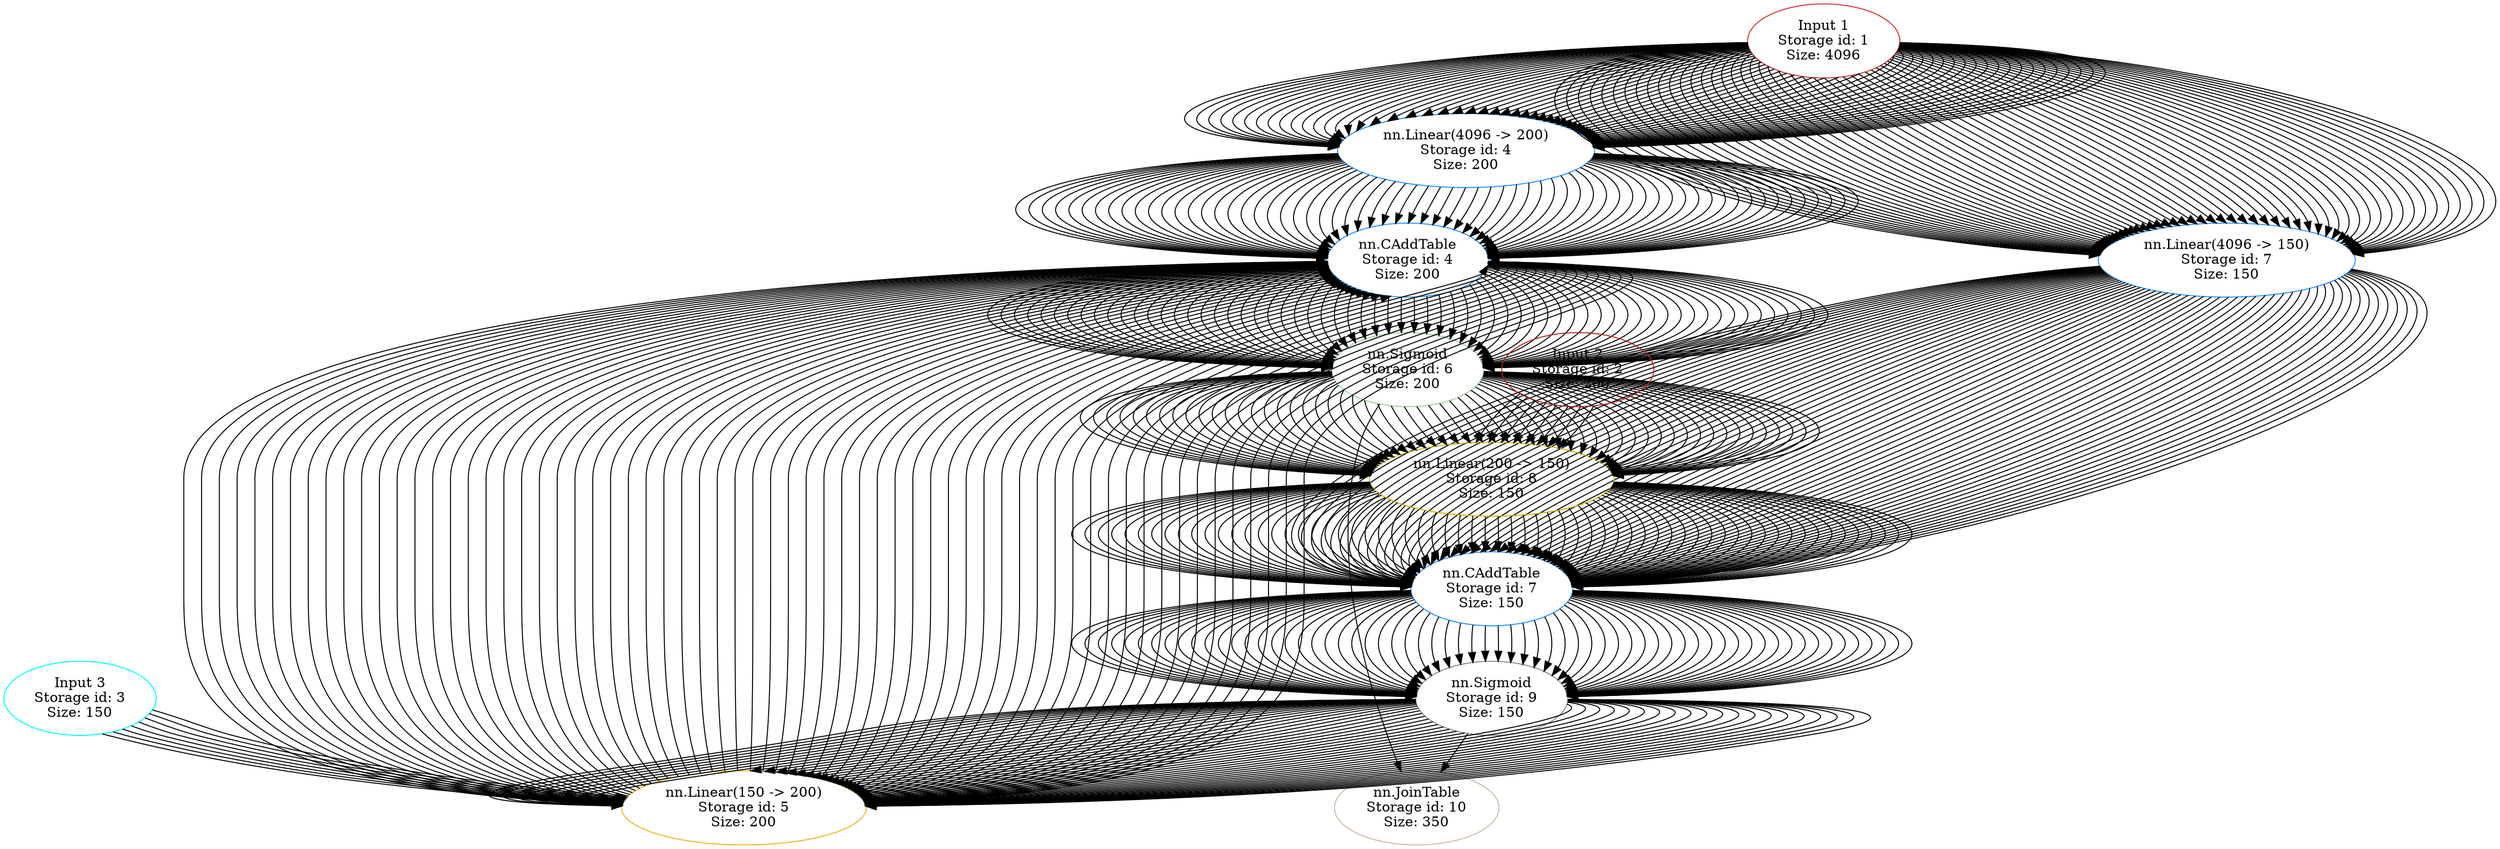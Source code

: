 digraph G {
	graph [bb="0,0,2429.3,851.63"];
	node [label="\N",
		shape=oval
	];
	n1	 [color=brown3,
		fontsize=14,
		height=1.041,
		label="Input 1\nStorage id: 1\nSize: 4096",
		pos="1751.8,814.15",
		shape=ellipse,
		style=solid,
		width=1.6892];
	n2	 [color=dodgerblue,
		fontsize=14,
		height=1.041,
		label="nn.Linear(4096 -> 200)\nStorage id: 4\nSize: 200",
		pos="1396.8,703.2",
		shape=ellipse,
		style=solid,
		width=2.8677];
	n1 -> n2	 [pos="e,1293.7,705.64 1690.8,812.73 1201.9,805.95 900.43,719.5 1283.7,705.97"];
	n1 -> n2	 [pos="e,1293.6,705.75 1690.7,812.7 1219.4,805.73 920.4,720.09 1283.5,706.12"];
	n1 -> n2	 [pos="e,1293.6,705.88 1690.8,812.67 1237,805.52 940.46,720.72 1283.5,706.28"];
	n1 -> n2	 [pos="e,1293.8,706.02 1691,812.64 1254.6,805.32 960.61,721.39 1283.6,706.46"];
	n1 -> n2	 [pos="e,1293.7,706.19 1691,812.6 1272.1,805.07 981.08,722.13 1283.6,706.67"];
	n1 -> n2	 [pos="e,1293.7,706.38 1690.7,812.56 1289.6,804.79 1002,722.98 1283.4,706.92"];
	n1 -> n2	 [pos="e,1293.9,706.59 1691,812.52 1307.2,804.55 1022.9,723.87 1283.6,707.2"];
	n1 -> n2	 [pos="e,1293.8,706.85 1690.8,812.46 1324.7,804.24 1044.4,724.9 1283.5,707.54"];
	n1 -> n2	 [pos="e,1293.8,707.16 1691,812.41 1342.4,803.98 1066,726 1283.7,707.93"];
	n1 -> n2	 [pos="e,1294.1,707.51 1690.9,812.34 1359.8,803.65 1088.1,727.23 1284.1,708.38"];
	n1 -> n2	 [pos="e,1294.4,707.93 1691,812.27 1377.6,803.33 1111,728.68 1284.4,708.96"];
	n1 -> n2	 [pos="e,1294.3,708.49 1691,812.19 1396,803.02 1135.6,730.62 1284,709.79"];
	n1 -> n2	 [pos="e,1294.8,709.15 1691,812.1 1414,802.67 1160.3,732.59 1284.7,710.7"];
	n1 -> n2	 [pos="e,1294.9,710.1 1690.8,811.98 1433.1,802.32 1188.2,735.42 1284.8,712.15"];
	n1 -> n2	 [pos="e,1295.8,711.27 1691.1,811.87 1453.1,802.08 1218.2,738.83 1286,714.09"];
	n1 -> n2	 [pos="e,1297,713.02 1690.8,811.71 1475.7,801.88 1255.7,744.19 1288,717.6"];
	n1 -> n2	 [pos="e,1299.3,715.85 1690.8,811.55 1505.9,802.17 1310.6,753.87 1296.1,725.35"];
	n1 -> n2	 [pos="e,1305.5,720.66 1690.8,811.35 1524.8,801.96 1343.8,757.96 1310.8,729.35"];
	n1 -> n2	 [pos="e,1322.2,729.19 1690.9,811.12 1544.6,801.86 1380.6,762.9 1330.6,734.68"];
	n1 -> n2	 [pos="e,1344.5,735.52 1691,810.85 1562.4,801.71 1414.5,767.17 1353.5,739.84"];
	n1 -> n2	 [pos="e,1363.9,738.8 1691.3,810.54 1575.8,801.3 1439.2,769.33 1373.4,742.83"];
	n1 -> n2	 [pos="e,1379.9,740.23 1691.1,810.12 1585.5,800.52 1456.9,769.88 1389.4,744.01"];
	n1 -> n2	 [pos="e,1393.8,740.66 1691.2,809.65 1593.9,799.6 1471.6,769.75 1403.5,744.37"];
	n1 -> n2	 [pos="e,1406.5,740.6 1691.4,809.08 1601.4,798.49 1484.6,769.19 1416.2,744.25"];
	n1 -> n2	 [pos="e,1417.8,740.04 1691.5,808.36 1607.8,797.13 1495.8,768.16 1427.5,743.62"];
	n1 -> n2	 [pos="e,1427.8,739.02 1691.8,807.52 1613.6,795.56 1505.5,766.72 1437.5,742.55"];
	n1 -> n2	 [pos="e,1437.1,737.79 1692.2,806.5 1619,793.75 1514.4,765.03 1446.8,741.26"];
	n1 -> n2	 [pos="e,1445.5,736.33 1692.5,805.23 1623.6,791.62 1522.5,763.03 1455.2,739.73"];
	n1 -> n2	 [pos="e,1453.3,734.72 1693.3,803.77 1628.1,789.3 1530,760.85 1463,738.05"];
	n1 -> n2	 [pos="e,1460.3,732.93 1694,802 1632,786.65 1536.6,758.38 1469.9,736.16"];
	n1 -> n2	 [pos="e,1466.5,731.03 1695.2,800.01 1635.7,783.8 1542.8,755.74 1476.1,734.16"];
	n1 -> n2	 [pos="e,1472,729.05 1696.8,797.77 1639.3,780.75 1548.4,752.96 1481.7,732.07"];
	n1 -> n2	 [pos="e,1476.9,727.05 1699.1,795.4 1643.1,777.64 1553.7,750.14 1486.6,729.97"];
	n1 -> n2	 [pos="e,1481,725.02 1701.7,792.78 1646.7,774.35 1558.5,747.2 1490.8,727.82"];
	n1 -> n2	 [pos="e,1484.7,723.1 1704.7,790.04 1650.5,771.05 1563.2,744.34 1494.7,725.78"];
	n1 -> n2	 [pos="e,1487.7,721.22 1708.9,787.47 1655,767.94 1567.6,741.48 1497.5,723.68"];
	n1 -> n2	 [pos="e,1490,719.4 1713.5,784.81 1659.6,764.85 1571.9,738.75 1500,721.73"];
	n1 -> n2	 [pos="e,1492.1,717.77 1719.1,782.37 1664.9,762.01 1576.2,736.17 1502,719.91"];
	n1 -> n2	 [pos="e,1493.8,716.27 1725.7,780.16 1671.1,759.44 1580.8,733.78 1503.6,718.21"];
	n1 -> n2	 [pos="e,1495.1,714.92 1733.6,778.38 1678.7,757.32 1586.1,731.74 1505.4,716.78"];
	n1 -> n2	 [pos="e,1496,713.69 1742.9,777.02 1687.4,755.54 1591.4,729.75 1506.1,715.34"];
	n1 -> n2	 [pos="e,1496.8,712.61 1754.9,776.72 1699.4,754.66 1598.3,728.16 1506.7,714.1"];
	n1 -> n2	 [pos="e,1497.6,711.71 1773.1,778.98 1719.8,755.96 1609.6,727.31 1507.8,713.08"];
	n1 -> n2	 [pos="e,1497.9,710.86 1811.2,805.49 1840.4,785.56 1667.1,732.26 1507.9,712.09"];
	n1 -> n2	 [pos="e,1498.3,710.14 1811.9,808.04 1872.9,790.35 1685.6,731.66 1508.3,711.26"];
	n1 -> n2	 [pos="e,1498.7,709.53 1812.4,809.27 1898.7,793.07 1701.6,730.72 1508.7,710.54"];
	n1 -> n2	 [pos="e,1498.9,708.98 1812.6,810.06 1922.3,795.07 1717.1,729.75 1509.1,709.92"];
	n1 -> n2	 [pos="e,1499.2,708.52 1812.7,810.62 1944.6,796.63 1732.3,728.76 1509.5,709.38"];
	n1 -> n2	 [pos="e,1499.4,708.11 1812.4,811.05 1966.3,797.98 1747.7,727.8 1509.7,708.89"];
	n1 -> n2	 [pos="e,1499.6,707.75 1812.8,811.33 1986.9,798.92 1762.7,726.82 1509.7,708.45"];
	n1 -> n2	 [pos="e,1499.6,707.42 1812.8,811.57 2007.3,799.81 1778,725.95 1509.9,708.08"];
	n1 -> n2	 [pos="e,1499.9,707.16 1812.6,811.77 2027.5,800.62 1793.6,725.11 1510,707.75"];
	n1 -> n2	 [pos="e,1499.7,706.89 1812.7,811.93 2047.3,801.28 1809,724.29 1510,707.45"];
	n1 -> n2	 [pos="e,1499.8,706.68 1812.8,812.05 2066.9,801.85 1824.7,723.55 1510.1,707.19"];
	n1 -> n2	 [pos="e,1499.7,706.47 1813,812.16 2086.3,802.35 1840.4,722.82 1510,706.95"];
	n1 -> n2	 [pos="e,1499.8,706.3 1812.6,812.26 2105.9,802.9 1856.4,722.13 1509.8,706.73"];
	n1 -> n2	 [pos="e,1500,706.15 1812.7,812.34 2125,803.33 1872.6,721.56 1510.2,706.56"];
	n1 -> n2	 [pos="e,1499.9,706.01 1812.7,812.41 2144.1,803.71 1888.7,720.95 1510,706.38"];
	n1 -> n2	 [pos="e,1499.9,705.88 1812.6,812.48 2163.2,804.11 1905,720.4 1510.1,706.23"];
	n1 -> n2	 [pos="e,1500.1,705.77 1812.8,812.52 2182,804.41 1921.4,719.89 1510.1,706.09"];
	n1 -> n2	 [pos="e,1500.1,705.67 1812.9,812.57 2200.9,804.71 1937.8,719.41 1510.2,705.97"];
	n1 -> n2	 [pos="e,1500.2,705.58 1812.7,812.62 2219.7,805.02 1954.5,718.97 1510.4,705.86"];
	n1 -> n2	 [pos="e,1500,705.49 1812.8,812.65 2238.5,805.29 1971.1,718.51 1510.3,705.76"];
	n1 -> n2	 [pos="e,1500,705.41 1812.6,812.69 2257.3,805.56 1987.8,718.1 1510.3,705.66"];
	n7	 [color=dodgerblue1,
		fontsize=14,
		height=1.041,
		label="nn.Linear(4096 -> 150)\nStorage id: 7\nSize: 150",
		pos="2155.8,592.24",
		shape=ellipse,
		style=solid,
		width=2.8677];
	n1 -> n7	 [pos="e,2052.8,595.66 1690.8,812.21 1249.5,797.72 1559.2,621.03 2042.8,596.15"];
	n1 -> n7	 [pos="e,2052.8,595.81 1690.7,812.13 1268.5,797.17 1575.7,621.86 2042.8,596.33"];
	n1 -> n7	 [pos="e,2052.9,595.97 1690.8,812.06 1287.3,796.64 1592.2,622.68 2042.9,596.53"];
	n1 -> n7	 [pos="e,2052.9,596.16 1691,811.98 1306.2,796.11 1608.4,623.67 2042.6,596.76"];
	n1 -> n7	 [pos="e,2053.2,596.34 1691.1,811.89 1325.1,795.49 1624.8,624.55 2042.9,596.99"];
	n1 -> n7	 [pos="e,2053,596.58 1691,811.77 1344.3,794.78 1641,625.59 2042.9,597.26"];
	n1 -> n7	 [pos="e,2053.1,596.81 1690.9,811.64 1363.5,793.99 1657.3,626.6 2043.2,597.53"];
	n1 -> n7	 [pos="e,2053.3,597.08 1691.1,811.51 1382.7,793.21 1673.2,627.76 2043.1,597.86"];
	n1 -> n7	 [pos="e,2053.4,597.37 1690.7,811.31 1402.4,792.16 1689.3,628.94 2043.2,598.22"];
	n1 -> n7	 [pos="e,2053.6,597.7 1691.1,811.15 1421.6,791.31 1705,630.15 2043.5,598.59"];
	n1 -> n7	 [pos="e,2053.6,598.07 1690.9,810.9 1441.5,790.12 1720.7,631.51 2043.6,599.04"];
	n1 -> n7	 [pos="e,2053.7,598.48 1691.1,810.64 1461.3,788.94 1736.2,632.92 2043.7,599.52"];
	n1 -> n7	 [pos="e,2053.8,598.95 1691.3,810.33 1481.4,787.61 1751.6,634.43 2043.9,600.07"];
	n1 -> n7	 [pos="e,2054.4,599.42 1691.2,809.91 1502,785.95 1767,635.97 2044.1,600.68"];
	n1 -> n7	 [pos="e,2054.6,600.01 1691.4,809.43 1522.7,784.14 1782.2,637.6 2044.5,601.35"];
	n1 -> n7	 [pos="e,2054.9,600.65 1691.6,808.81 1543.9,782.02 1797.5,639.23 2045,602.08"];
	n1 -> n7	 [pos="e,2055.6,601.34 1691.6,807.93 1566.2,779.27 1812.8,640.91 2045.5,602.91"];
	n1 -> n7	 [pos="e,2056.2,602.13 1692,806.81 1589.2,776.08 1828.1,642.64 2046.1,603.85"];
	n1 -> n7	 [pos="e,2056.6,603.07 1692.7,805.19 1613.8,771.99 1843.6,644.39 2046.7,604.94"];
	n1 -> n7	 [pos="e,2057.5,604.07 1693.6,802.54 1641.6,766.07 1860.1,645.86 2047.5,606.12"];
	n1 -> n7	 [pos="e,2058.8,605.12 1696.2,798.38 1672.9,758.11 1878,646.8 2048.9,607.34"];
	n1 -> n7	 [pos="e,2060,606.35 1702.8,791.66 1709.4,747.49 1897,647.37 2050,608.8"];
	n1 -> n7	 [pos="e,2061.6,607.69 1714.7,784.4 1743.7,737.96 1915,647.84 2051.8,610.3"];
	n1 -> n7	 [pos="e,2063.5,609.14 1728.4,779.27 1770.6,732.3 1929.6,649.01 2053.9,611.94"];
	n1 -> n7	 [pos="e,2065.5,610.8 1740.8,777.08 1789.8,730.56 1940.7,651.21 2055.9,613.85"];
	n1 -> n7	 [pos="e,2068.5,612.38 1751.6,776.59 1805.2,730.77 1950.7,653.65 2058.8,615.71"];
	n1 -> n7	 [pos="e,2071.8,614.07 1761.4,777.08 1818.3,732.06 1960.1,656.29 2062.4,617.59"];
	n1 -> n7	 [pos="e,2075.2,615.99 1770,778.31 1829.5,734.29 1968.4,659.53 2065.6,619.84"];
	n1 -> n7	 [pos="e,2079.6,617.8 1777.8,779.99 1839.8,736.95 1977.1,662.57 2070.1,621.87"];
	n1 -> n7	 [pos="e,2084.6,619.55 1784.1,782.34 1848.6,740.39 1985.8,665.72 2075.3,623.86"];
	n1 -> n7	 [pos="e,2090.1,621.37 1790.1,784.63 1857.2,743.77 1994.7,668.79 2081.1,625.81"];
	n1 -> n7	 [pos="e,2096.3,623.04 1794.8,787.28 1864.8,747.68 2003.7,671.98 2087.3,627.75"];
	n1 -> n7	 [pos="e,2103,624.67 1798.6,790.03 1871.7,751.86 2012.5,675.35 2093.8,629.79"];
	n1 -> n7	 [pos="e,2110.6,625.96 1801.8,792.66 1878.7,755.85 2022.8,678.03 2101.8,631.23"];
	n1 -> n7	 [pos="e,2118.5,627.29 1804.4,795.15 1885.5,759.84 2033.1,680.74 2109.9,632.7"];
	n1 -> n7	 [pos="e,2126.9,628.44 1806.3,797.51 1892,763.85 2043.4,683.59 2118.2,634.29"];
	n1 -> n7	 [pos="e,2136.2,629.12 1808,799.56 1899.3,767.39 2055.6,685.51 2127.8,635.11"];
	n1 -> n7	 [pos="e,2145.7,629.73 1809.4,801.33 1906.9,770.64 2068.2,687.25 2137.7,635.83"];
	n1 -> n7	 [pos="e,2155.9,629.9 1810.2,802.98 1914.4,773.86 2081.1,688.86 2147.9,636.44"];
	n1 -> n7	 [pos="e,2166.6,629.55 1810.7,804.39 1922.6,776.72 2095.5,689.82 2158.8,636.52"];
	n1 -> n7	 [pos="e,2177.6,628.89 1811.1,805.58 1931.7,779.2 2111.5,689.98 2170.4,635.94"];
	n1 -> n7	 [pos="e,2188.4,628.13 1811.5,806.57 1941.1,781.45 2127.3,690.29 2181.7,635.6"];
	n1 -> n7	 [pos="e,2199.8,626.43 1811.9,807.38 1951.5,783.34 2144.8,689.79 2193.5,634.61"];
	n1 -> n7	 [pos="e,2210.9,624.28 1812.1,808.09 1962.7,785.04 2163.7,688.68 2205.4,633.15"];
	n1 -> n7	 [pos="e,2221.4,621.29 1812.2,808.71 1975,786.5 2185.1,686.41 2217.6,630.8"];
	n1 -> n7	 [pos="e,2230.8,618.36 1812.1,809.24 1987.9,787.86 2207,684.01 2229,628.46"];
	n1 -> n7	 [pos="e,2238.5,614.73 1812.4,809.65 2003.4,788.75 2233.5,679.4 2240.1,624.61"];
	n1 -> n7	 [pos="e,2244.4,611.64 1812.7,810 2020.1,789.49 2261.6,674.15 2249.4,620.58"];
	n1 -> n7	 [pos="e,2248.9,609.05 1812.6,810.33 2038.2,790.21 2292.2,667.73 2256.4,616.13"];
	n1 -> n7	 [pos="e,2251.4,606.45 1812.7,810.6 2057.6,790.78 2324.2,660.58 2260.3,611.72"];
	n1 -> n7	 [pos="e,2253.6,604.6 1812.4,810.87 2076.1,791.53 2353.4,654.85 2262.8,608.54"];
	n1 -> n7	 [pos="e,2255.2,603.12 1812.6,811.06 2094,792.18 2379.6,650.57 2264.9,606.37"];
	n1 -> n7	 [pos="e,2255.8,601.79 1812.5,811.25 2112.2,792.86 2405.8,646.3 2265.7,604.4"];
	n1 -> n7	 [pos="e,2256.6,600.78 1812.5,811.41 2129.9,793.53 2430.4,642.85 2266.4,602.92"];
	n1 -> n7	 [pos="e,2257.1,599.93 1812.5,811.55 2147.5,794.16 2453.9,639.94 2267,601.76"];
	n1 -> n7	 [pos="e,2257.5,599.23 1812.6,811.67 2165,794.75 2476.6,637.44 2267.5,600.83"];
	n1 -> n7	 [pos="e,2257.7,598.61 1812.5,811.79 2182.6,795.35 2499.1,635.06 2267.6,600"];
	n1 -> n7	 [pos="e,2258.1,598.12 1812.6,811.89 2199.9,795.9 2520.6,633.14 2268.1,599.36"];
	n1 -> n7	 [pos="e,2258.4,597.7 1812.8,811.97 2217.4,796.37 2541.9,631.34 2268.4,598.8"];
	n1 -> n7	 [pos="e,2258.3,597.29 1812.6,812.06 2234.7,796.95 2563,629.71 2268.6,598.31"];
	n1 -> n7	 [pos="e,2258.5,596.96 1812.9,812.12 2252.4,797.35 2583.9,628.12 2268.5,597.86"];
	n1 -> n7	 [pos="e,2258.6,596.67 1812.6,812.19 2269.6,797.86 2604.5,626.79 2268.7,597.5"];
	n1 -> n7	 [pos="e,2258.6,596.41 1812.7,812.25 2287.1,798.28 2624.8,625.52 2268.8,597.17"];
	n1 -> n7	 [pos="e,2258.6,596.18 1812.6,812.31 2304.6,798.71 2645.1,624.33 2268.8,596.87"];
	n5	 [color=dodgerblue,
		fontsize=14,
		height=1.041,
		label="nn.CAddTable\nStorage id: 4\nSize: 200",
		pos="1372.8,592.24",
		shape=ellipse,
		style=solid,
		width=1.9053];
	n2 -> n5	 [pos="e,1304.1,593.81 1293.6,700.89 853.4,689.2 842.41,602.96 1294,594"];
	n2 -> n5	 [pos="e,1304.1,593.85 1293.7,700.8 871.32,688.79 860.44,603.26 1294.1,594.05"];
	n2 -> n5	 [pos="e,1304.2,593.89 1293.7,700.7 889.26,688.35 878.51,603.6 1294,594.11"];
	n2 -> n5	 [pos="e,1304.2,593.94 1293.6,700.58 907.12,687.86 896.61,603.93 1294.1,594.17"];
	n2 -> n5	 [pos="e,1304.1,594 1293.8,700.46 925.1,687.38 914.64,604.34 1293.9,594.25"];
	n2 -> n5	 [pos="e,1304.2,594.05 1293.6,700.32 942.97,686.81 932.77,604.73 1293.9,594.33"];
	n2 -> n5	 [pos="e,1304.2,594.12 1293.8,700.17 960.76,686.24 950.8,605.11 1294.2,594.41"];
	n2 -> n5	 [pos="e,1304.3,594.19 1293.7,699.98 978.69,685.6 968.92,605.6 1294.1,594.52"];
	n2 -> n5	 [pos="e,1303.9,594.29 1293.8,699.78 996.65,684.92 987.02,606.15 1293.8,594.65"];
	n2 -> n5	 [pos="e,1304.3,594.38 1294,699.56 1014.5,684.21 1005.1,606.68 1293.9,594.78"];
	n2 -> n5	 [pos="e,1304.1,594.5 1293.9,699.28 1032.3,683.37 1023.2,607.26 1293.9,594.93"];
	n2 -> n5	 [pos="e,1304.3,594.63 1293.8,698.97 1050.1,682.46 1041.4,607.88 1294.1,595.11"];
	n2 -> n5	 [pos="e,1304.1,594.79 1294.3,698.63 1068,681.59 1059.4,608.63 1293.9,595.33"];
	n2 -> n5	 [pos="e,1304.1,594.98 1294.5,698.22 1085.8,680.55 1077.5,609.4 1293.9,595.58"];
	n2 -> n5	 [pos="e,1304.2,595.19 1294.6,697.72 1103.5,679.38 1095.6,610.25 1294,595.87"];
	n2 -> n5	 [pos="e,1304.4,595.45 1294.7,697.12 1121.2,678.08 1113.7,611.16 1294.2,596.22"];
	n2 -> n5	 [pos="e,1304.3,595.77 1295,696.42 1139.1,676.68 1131.8,612.32 1293.9,596.69"];
	n2 -> n5	 [pos="e,1304.5,596.15 1295.6,695.59 1156.6,675.16 1149.8,613.44 1294.3,597.2"];
	n2 -> n5	 [pos="e,1304.3,596.68 1296.1,694.54 1174.4,673.43 1167.9,614.91 1294.1,597.92"];
	n2 -> n5	 [pos="e,1304.5,597.3 1297.1,693.28 1192,671.57 1185.9,616.47 1294.4,598.79"];
	n2 -> n5	 [pos="e,1305,598.08 1298.4,691.75 1209.4,669.55 1203.7,618.23 1294.9,599.9"];
	n2 -> n5	 [pos="e,1305.4,599.15 1300,689.8 1226.9,667.31 1221.5,620.35 1295.4,601.42"];
	n2 -> n5	 [pos="e,1305.7,600.68 1302.9,687.62 1244.3,665.27 1238.9,623.1 1296,603.6"];
	n2 -> n5	 [pos="e,1306.8,602.68 1306.5,684.93 1261.5,663.2 1256.1,626.32 1297.3,606.61"];
	n2 -> n5	 [pos="e,1308.5,605.58 1311.5,681.96 1278.6,661.57 1273,630.42 1299.6,610.98"];
	n2 -> n5	 [pos="e,1311.7,609.51 1318.1,678.82 1295.3,660.55 1289.6,635.25 1304.2,616.91"];
	n2 -> n5	 [pos="e,1317.2,614.52 1326.1,675.54 1311,659.85 1305.8,639.95 1312.1,623.64"];
	n2 -> n5	 [pos="e,1325.7,619.77 1335.6,672.71 1325.8,659.43 1321.3,643.61 1323.2,629.59"];
	n2 -> n5	 [pos="e,1336.5,624.15 1346.4,670.39 1339.9,659.12 1336.2,646.27 1335.9,634.34"];
	n2 -> n5	 [pos="e,1348.8,627.47 1357.8,668.32 1353.5,658.58 1350.5,647.8 1349.3,637.52"];
	n2 -> n5	 [pos="e,1361.6,629.56 1369.9,666.82 1366.9,658.15 1364.5,648.75 1363,639.65"];
	n2 -> n5	 [pos="e,1374.4,629.74 1382.4,665.92 1380.2,657.55 1378.2,648.54 1376.4,639.81"];
	n2 -> n5	 [pos="e,1387.1,629.17 1395.2,665.61 1393.6,657.08 1391.7,647.89 1389.6,639.01"];
	n2 -> n5	 [pos="e,1399.2,627.15 1408,665.92 1407.1,656.64 1405.1,646.56 1402.3,636.95"];
	n2 -> n5	 [pos="e,1410.3,623.88 1420.8,666.52 1420.7,655.87 1418.4,644.11 1414.3,633.2"];
	n2 -> n5	 [pos="e,1419.8,619.69 1433.5,668.02 1434.7,655.47 1431.6,641.23 1425.2,628.58"];
	n2 -> n5	 [pos="e,1427.4,615.12 1445.7,670.1 1449.2,655.16 1444.9,637.51 1434.1,622.89"];
	n2 -> n5	 [pos="e,1433,610.83 1457.1,672.71 1464.4,655.4 1458.3,633.78 1441.1,617.47"];
	n2 -> n5	 [pos="e,1436.1,606.78 1467.4,675.82 1480.6,656.07 1472,629.54 1445,611.94"];
	n2 -> n5	 [pos="e,1438.4,603.92 1476.3,679.09 1497.5,657.55 1486.2,626.07 1447.6,607.82"];
	n2 -> n5	 [pos="e,1439.7,601.69 1483.2,682.47 1515,659.79 1501.4,623.33 1449.4,604.82"];
	n2 -> n5	 [pos="e,1440,599.94 1488.3,685.65 1533.2,662.37 1517.3,620.73 1449.9,602.37"];
	n2 -> n5	 [pos="e,1440.6,598.73 1491.9,688.4 1551.5,665.1 1534,618.75 1450.5,600.69"];
	n2 -> n5	 [pos="e,1440.9,597.79 1494.4,690.64 1570,667.67 1551,616.96 1450.8,599.39"];
	n2 -> n5	 [pos="e,1441,597.06 1495.9,692.53 1588.4,670.16 1568.4,615.47 1451.1,598.41"];
	n2 -> n5	 [pos="e,1441.4,596.53 1497.3,693.92 1606.7,672.21 1585.8,614.2 1451.7,597.69"];
	n2 -> n5	 [pos="e,1441.2,596.05 1497.7,695.17 1625.3,674.27 1603.5,612.9 1451.4,597.03"];
	n2 -> n5	 [pos="e,1441.3,595.68 1498.4,696.11 1643.7,675.94 1621.1,611.76 1451.3,596.51"];
	n2 -> n5	 [pos="e,1441.4,595.39 1498.6,696.9 1661.9,677.53 1639,610.83 1451.6,596.13"];
	n2 -> n5	 [pos="e,1441.3,595.14 1499.1,697.51 1680.2,678.83 1656.7,609.92 1451.6,595.79"];
	n2 -> n5	 [pos="e,1441.4,594.93 1499.3,698.06 1698.6,680.09 1674.5,609.09 1451.5,595.5"];
	n2 -> n5	 [pos="e,1441.6,594.77 1499.4,698.51 1716.7,681.21 1692.4,608.42 1451.8,595.28"];
	n2 -> n5	 [pos="e,1441.4,594.61 1499.7,698.88 1735,682.18 1710.2,607.68 1451.5,595.06"];
	n2 -> n5	 [pos="e,1441.5,594.48 1499.8,699.2 1753.1,683.09 1728.1,607.13 1451.9,594.91"];
	n2 -> n5	 [pos="e,1441.7,594.38 1499.9,699.48 1771.3,683.92 1745.9,606.56 1451.9,594.76"];
	n2 -> n5	 [pos="e,1441.4,594.27 1499.8,699.73 1789.6,684.73 1763.9,606 1451.7,594.62"];
	n2 -> n5	 [pos="e,1441.4,594.19 1499.7,699.95 1807.7,685.45 1781.8,605.54 1451.8,594.51"];
	n2 -> n5	 [pos="e,1441.4,594.11 1499.8,700.13 1825.9,686.1 1799.7,605.05 1451.6,594.4"];
	n2 -> n5	 [pos="e,1441.5,594.05 1499.7,700.29 1844,686.71 1817.7,604.63 1451.6,594.31"];
	n2 -> n5	 [pos="e,1441.5,593.99 1500,700.43 1862.2,687.23 1835.5,604.24 1451.6,594.23"];
	n2 -> n5	 [pos="e,1441.4,593.93 1500,700.56 1880.3,687.76 1853.5,603.88 1451.6,594.16"];
	n2 -> n5	 [pos="e,1441.4,593.88 1499.9,700.68 1898.4,688.25 1871.4,603.55 1451.7,594.1"];
	n2 -> n5	 [pos="e,1441.5,593.84 1500,700.78 1916.5,688.7 1889.3,603.21 1451.5,594.04"];
	n2 -> n5	 [pos="e,1441.4,593.8 1500.2,700.87 1934.6,689.1 1907.2,602.91 1451.5,593.99"];
	n3	 [color=cyan,
		fontsize=14,
		height=1.041,
		label="Input 3\nStorage id: 3\nSize: 150",
		pos="60.811,148.43",
		shape=ellipse,
		style=solid,
		width=1.6892];
	n4	 [color=goldenrod2,
		fontsize=14,
		height=1.041,
		label="nn.Linear(150 -> 200)\nStorage id: 5\nSize: 200",
		pos="716.81,37.477",
		shape=ellipse,
		style=solid,
		width=2.7302];
	n3 -> n4	 [pos="e,618.45,39.543 71.143,111.46 71.7,111.29 72.256,111.12 72.811,110.95 252.32,57.701 474.3,43.559 608.17,39.815"];
	n3 -> n4	 [pos="e,618.53,39.843 83.288,113.39 85.795,112.51 88.313,111.69 90.811,110.95 265.16,59.232 479.57,44.405 608.27,40.165"];
	n3 -> n4	 [pos="e,618.77,40.212 92.957,116.53 98.175,114.42 103.54,112.52 108.81,110.95 277.77,60.83 484.36,45.356 608.5,40.589"];
	n3 -> n4	 [pos="e,618.85,40.673 101.85,120.37 109.94,116.74 118.48,113.42 126.81,110.95 290.04,62.531 488.38,46.446 608.54,41.112"];
	n3 -> n4	 [pos="e,618.92,41.233 108.97,125.22 120.49,119.77 132.87,114.49 144.81,110.95 302.24,64.252 492.33,47.63 608.92,41.722"];
	n3 -> n4	 [pos="e,619.17,41.895 114.45,130.54 130.38,123.39 146.99,115.65 162.81,110.95 314.17,66.053 495.72,48.957 609.09,42.455"];
	n3 -> n4	 [pos="e,619.21,42.687 118.25,135.48 140.47,127.24 161.24,116.76 180.81,110.95 325.87,67.92 498.67,50.427 609.06,43.322"];
	n3 -> n4	 [pos="e,619.77,43.574 119.95,139.46 151.37,130.94 175.91,117.75 198.81,110.95 337.71,69.749 502.03,51.96 609.55,44.285"];
	n4 -> n5	 [pos="e,1303.9,590.92 618.47,39.83 149.81,53.417 149.81,166.66 149.81,258.38 149.81,371.34 149.81,371.34 149.81,371.34 149.81,517.99 746.67,\
584.95 1293.8,590.82"];
	n4 -> n5	 [pos="e,1304,590.9 618.41,39.927 167.81,53.947 167.81,166.87 167.81,258.38 167.81,371.34 167.81,371.34 167.81,371.34 167.81,517.77 762.86,\
584.75 1293.8,590.79"];
	n4 -> n5	 [pos="e,1304.1,590.88 618.57,40.027 185.81,54.477 185.81,167.09 185.81,258.38 185.81,371.34 185.81,371.34 185.81,371.34 185.81,517.55 \
779.05,584.54 1293.9,590.76"];
	n4 -> n5	 [pos="e,1304,590.85 618.63,40.143 203.81,55.065 203.81,167.33 203.81,258.38 203.81,371.34 203.81,371.34 203.81,371.34 203.81,517.29 794.95,\
584.31 1293.7,590.73"];
	n4 -> n5	 [pos="e,1304.1,590.83 618.63,40.274 221.81,55.712 221.81,167.59 221.81,258.38 221.81,371.34 221.81,371.34 221.81,371.34 221.81,517.03 \
810.85,584.07 1293.8,590.69"];
	n4 -> n5	 [pos="e,1303.9,590.8 618.59,40.423 239.81,56.418 239.81,167.88 239.81,258.38 239.81,371.34 239.81,371.34 239.81,371.34 239.81,516.73 826.45,\
583.79 1293.6,590.65"];
	n4 -> n5	 [pos="e,1304.3,590.77 618.85,40.578 257.81,57.123 257.81,168.16 257.81,258.38 257.81,371.34 257.81,371.34 257.81,371.34 257.81,516.47 \
842.36,583.56 1294,590.62"];
	n4 -> n5	 [pos="e,1304.1,590.73 618.85,40.765 275.81,57.945 275.81,168.5 275.81,258.38 275.81,371.34 275.81,371.34 275.81,371.34 275.81,516.14 857.68,\
583.25 1293.8,590.57"];
	n4 -> n5	 [pos="e,1304.1,590.69 618.94,40.975 293.81,58.825 293.81,168.86 293.81,258.38 293.81,371.34 293.81,371.34 293.81,371.34 293.81,515.81 \
873,582.94 1293.9,590.52"];
	n4 -> n5	 [pos="e,1304.3,590.65 618.64,41.238 311.81,59.88 311.81,169.28 311.81,258.38 311.81,371.34 311.81,371.34 311.81,371.34 311.81,515.47 888.33,\
582.63 1294.1,590.46"];
	n4 -> n5	 [pos="e,1304,590.59 618.78,41.514 329.81,60.935 329.81,169.71 329.81,258.38 329.81,371.34 329.81,371.34 329.81,371.34 329.81,515.06 903.08,\
582.25 1294,590.39"];
	n4 -> n5	 [pos="e,1304,590.53 618.92,41.835 347.81,62.105 347.81,170.19 347.81,258.38 347.81,371.34 347.81,371.34 347.81,371.34 347.81,514.62 917.55,\
581.83 1293.8,590.32"];
	n4 -> n5	 [pos="e,1304.2,590.47 619.12,42.207 365.81,63.391 365.81,170.72 365.81,258.38 365.81,371.34 365.81,371.34 365.81,371.34 365.81,514.21 \
932.32,581.45 1294.1,590.24"];
	n4 -> n5	 [pos="e,1304.1,590.4 619.45,42.633 383.81,64.792 383.81,171.29 383.81,258.38 383.81,371.34 383.81,371.34 383.81,371.34 383.81,513.7 946.23,\
580.96 1293.9,590.15"];
	n4 -> n5	 [pos="e,1304.3,590.32 619.62,43.158 401.81,66.425 401.81,171.96 401.81,258.38 401.81,371.34 401.81,371.34 401.81,371.34 401.81,513.18 \
960.16,580.47 1294,590.04"];
	n4 -> n5	 [pos="e,1304.2,590.23 619.78,43.794 419.81,68.288 419.81,172.72 419.81,258.38 419.81,371.34 419.81,371.34 419.81,371.34 419.81,512.59 \
973.52,579.91 1293.8,589.92"];
	n4 -> n5	 [pos="e,1303.9,590.11 620.06,44.554 437.81,70.381 437.81,173.58 437.81,258.38 437.81,371.34 437.81,371.34 437.81,371.34 437.81,511.93 \
986.33,579.28 1293.5,589.78"];
	n4 -> n5	 [pos="e,1304,589.99 620.61,45.456 455.81,72.702 455.81,174.53 455.81,258.38 455.81,371.34 455.81,371.34 455.81,371.34 455.81,511.27 999.17,\
578.64 1293.6,589.62"];
	n4 -> n5	 [pos="e,1303.9,589.85 621.3,46.564 473.81,75.365 473.81,175.63 473.81,258.38 473.81,371.34 473.81,371.34 473.81,371.34 473.81,510.53 1011.5,\
577.93 1293.6,589.45"];
	n4 -> n5	 [pos="e,1304.2,589.7 622.32,47.907 491.81,78.368 491.81,176.87 491.81,258.38 491.81,371.34 491.81,371.34 491.81,371.34 491.81,509.79 1023.8,\
577.22 1293.9,589.26"];
	n4 -> n5	 [pos="e,1304.1,589.5 623.67,49.575 509.81,81.823 509.81,178.3 509.81,258.38 509.81,371.34 509.81,371.34 509.81,371.34 509.81,508.91 1035,\
576.35 1293.8,589.02"];
	n4 -> n5	 [pos="e,1304.3,589.29 625.57,51.614 527.81,85.726 527.81,179.93 527.81,258.38 527.81,371.34 527.81,371.34 527.81,371.34 527.81,508.03 \
1046.3,575.48 1294.2,588.77"];
	n4 -> n5	 [pos="e,1304.2,589.03 628.27,54.074 545.81,90.072 545.81,181.74 545.81,258.38 545.81,371.34 545.81,371.34 545.81,371.34 545.81,507 1056.5,\
574.46 1294.2,588.46"];
	n4 -> n5	 [pos="e,1304.2,588.73 632.21,56.867 563.81,94.629 563.81,183.65 563.81,258.38 563.81,371.34 563.81,371.34 563.81,371.34 563.81,505.9 1066.3,\
573.36 1294.3,588.11"];
	n4 -> n5	 [pos="e,1304.4,588.39 637.44,60.014 581.81,99.394 581.81,185.65 581.81,258.38 581.81,371.34 581.81,371.34 581.81,371.34 581.81,504.65 \
1075,572.11 1294.1,587.69"];
	n4 -> n5	 [pos="e,1304.6,588 644.33,63.211 599.81,103.91 599.81,187.56 599.81,258.38 599.81,371.34 599.81,371.34 599.81,371.34 599.81,503.41 1083.8,\
570.84 1294.5,587.24"];
	n4 -> n5	 [pos="e,1304.7,587.53 652.8,66.248 617.81,107.96 617.81,189.28 617.81,258.38 617.81,371.34 617.81,371.34 617.81,371.34 617.81,502.01 1091.7,\
569.41 1294.7,586.7"];
	n4 -> n5	 [pos="e,1304.7,586.98 662.58,69.071 635.81,111.55 635.81,190.81 635.81,258.38 635.81,371.34 635.81,371.34 635.81,371.34 635.81,500.47 \
1098.6,567.81 1294.7,586.07"];
	n4 -> n5	 [pos="e,1304.9,586.35 673.59,71.263 653.81,114.24 653.81,191.95 653.81,258.38 653.81,371.34 653.81,371.34 653.81,371.34 653.81,498.79 \
1104.6,566.05 1294.7,585.33"];
	n4 -> n5	 [pos="e,1305.1,585.61 685.34,73.136 671.81,116.47 671.81,192.91 671.81,258.38 671.81,371.34 671.81,371.34 671.81,371.34 671.81,497.04 \
1110.3,564.19 1294.9,584.51"];
	n4 -> n5	 [pos="e,1305.4,584.78 697.72,74.281 689.81,117.8 689.81,193.48 689.81,258.38 689.81,371.34 689.81,371.34 689.81,371.34 689.81,495.21 1115.6,\
562.22 1295.2,583.59"];
	n4 -> n5	 [pos="e,1305.7,583.82 710.4,75.052 707.81,118.69 707.81,193.86 707.81,258.38 707.81,371.34 707.81,371.34 707.81,371.34 707.81,493.29 1120.5,\
560.13 1295.7,582.57"];
	n4 -> n5	 [pos="e,1306.1,582.75 723.22,75.052 725.81,118.69 725.81,193.86 725.81,258.38 725.81,371.34 725.81,371.34 725.81,371.34 725.81,491.24 \
1124.8,557.87 1296.2,581.4"];
	n4 -> n5	 [pos="e,1306.8,581.57 735.9,74.281 743.81,117.8 743.81,193.48 743.81,258.38 743.81,371.34 743.81,371.34 743.81,371.34 743.81,489.12 1128.8,\
555.5 1296.8,580.11"];
	n4 -> n5	 [pos="e,1307.6,580.25 748.28,73.136 761.81,116.47 761.81,192.91 761.81,258.38 761.81,371.34 761.81,371.34 761.81,371.34 761.81,486.93 \
1132.6,553.01 1297.5,578.69"];
	n4 -> n5	 [pos="e,1308.6,578.8 760.03,71.263 779.81,114.24 779.81,191.95 779.81,258.38 779.81,371.34 779.81,371.34 779.81,371.34 779.81,484.73 1136.6,\
550.47 1298.7,577.18"];
	n4 -> n5	 [pos="e,1309.9,577.26 771.04,69.071 797.81,111.55 797.81,190.81 797.81,258.38 797.81,371.34 797.81,371.34 797.81,371.34 797.81,482.41 \
1140.2,547.77 1299.7,575.49"];
	n4 -> n5	 [pos="e,1311.4,575.58 780.82,66.248 815.81,107.96 815.81,189.28 815.81,258.38 815.81,371.34 815.81,371.34 815.81,371.34 815.81,480.13 \
1144.3,545.07 1301.3,573.74"];
	n4 -> n5	 [pos="e,1312.8,573.73 789.3,63.211 833.81,103.91 833.81,187.56 833.81,258.38 833.81,371.34 833.81,371.34 833.81,371.34 833.81,477.78 1148.2,\
542.24 1302.9,571.83"];
	n4 -> n5	 [pos="e,1315,571.84 796.18,60.014 851.81,99.394 851.81,185.65 851.81,258.38 851.81,371.34 851.81,371.34 851.81,371.34 851.81,475.5 1152.9,\
539.46 1305.2,569.88"];
	n4 -> n5	 [pos="e,1317.7,569.91 801.41,56.867 869.81,94.629 869.81,183.65 869.81,258.38 869.81,371.34 869.81,371.34 869.81,371.34 869.81,473.2 1157.7,\
536.61 1307.6,567.81"];
	n4 -> n5	 [pos="e,1320.4,567.83 805.35,54.074 887.81,90.072 887.81,181.74 887.81,258.38 887.81,371.34 887.81,371.34 887.81,371.34 887.81,470.92 \
1163,533.76 1310.5,565.68"];
	n4 -> n5	 [pos="e,1324.1,565.78 808.05,51.614 905.81,85.726 905.81,179.93 905.81,258.38 905.81,371.34 905.81,371.34 905.81,371.34 905.81,468.79 \
1169.4,531.06 1314.3,563.59"];
	n4 -> n5	 [pos="e,1328.3,563.72 809.96,49.575 923.81,81.823 923.81,178.3 923.81,258.38 923.81,371.34 923.81,371.34 923.81,371.34 923.81,466.64 1175.9,\
528.29 1318.2,561.39"];
	n4 -> n5	 [pos="e,1333.1,561.66 811.3,47.907 941.81,78.368 941.81,176.87 941.81,258.38 941.81,371.34 941.81,371.34 941.81,371.34 941.81,464.67 1183.5,\
525.72 1323.2,559.29"];
	n4 -> n5	 [pos="e,1338.7,559.68 812.32,46.564 959.81,75.365 959.81,175.63 959.81,258.38 959.81,371.34 959.81,371.34 959.81,371.34 959.81,462.74 \
1191.7,523.19 1328.6,557.18"];
	n4 -> n5	 [pos="e,1345.3,557.8 813.01,45.456 977.81,72.702 977.81,174.53 977.81,258.38 977.81,371.34 977.81,371.34 977.81,371.34 977.81,461.06 1201.2,\
520.95 1335.4,555.27"];
	n4 -> n5	 [pos="e,1353.4,556.21 813.56,44.554 995.81,70.381 995.81,173.58 995.81,258.38 995.81,371.34 995.81,371.34 995.81,371.34 995.81,459.66 \
1212.3,519.08 1343.7,553.66"];
	n4 -> n5	 [pos="e,1441.1,588.39 813.84,43.794 1013.8,68.288 1013.8,172.72 1013.8,258.38 1013.8,371.34 1013.8,371.34 1013.8,371.34 1013.8,486.4 1381.2,\
552.41 1441.6,578.34"];
	n4 -> n5	 [pos="e,1441.2,589.09 814,43.158 1031.8,66.425 1031.8,171.96 1031.8,258.38 1031.8,371.34 1031.8,371.34 1031.8,371.34 1031.8,504.33 1522.6,\
571.78 1451.3,587.57"];
	n4 -> n5	 [pos="e,1441.3,589.52 814.17,42.633 1049.8,64.792 1049.8,171.29 1049.8,258.38 1049.8,371.34 1049.8,371.34 1049.8,371.34 1049.8,507.28 \
1562.7,574.75 1451.3,588.55"];
	n4 -> n5	 [pos="e,1441.5,589.8 814.51,42.207 1067.8,63.391 1067.8,170.72 1067.8,258.38 1067.8,371.34 1067.8,371.34 1067.8,371.34 1067.8,509 1593.7,\
576.44 1451.8,589.05"];
	n4 -> n5	 [pos="e,1441.3,590.02 814.7,41.835 1085.8,62.105 1085.8,170.19 1085.8,258.38 1085.8,371.34 1085.8,371.34 1085.8,371.34 1085.8,510.51 1623.4,\
577.92 1451.5,589.44"];
	n4 -> n5	 [pos="e,1441.4,590.18 814.84,41.514 1103.8,60.935 1103.8,169.71 1103.8,258.38 1103.8,371.34 1103.8,371.34 1103.8,371.34 1103.8,511.67 \
1650.3,579.03 1451.4,589.72"];
	n4 -> n5	 [pos="e,1441.5,590.31 814.98,41.238 1121.8,59.88 1121.8,169.28 1121.8,258.38 1121.8,371.34 1121.8,371.34 1121.8,371.34 1121.8,512.55 1675.2,\
579.87 1451.7,589.91"];
	n4 -> n5	 [pos="e,1441.6,590.41 814.69,40.975 1139.8,58.825 1139.8,168.86 1139.8,258.38 1139.8,371.34 1139.8,371.34 1139.8,371.34 1139.8,513.28 \
1698.9,580.57 1452,590.06"];
	n4 -> n5	 [pos="e,1441.7,590.5 814.77,40.765 1157.8,57.945 1157.8,168.5 1157.8,258.38 1157.8,371.34 1157.8,371.34 1157.8,371.34 1157.8,513.94 1722.1,\
581.19 1452.1,590.19"];
	n4 -> n5	 [pos="e,1441.4,590.58 814.77,40.578 1175.8,57.123 1175.8,168.16 1175.8,258.38 1175.8,371.34 1175.8,371.34 1175.8,371.34 1175.8,514.6 1745.4,\
581.81 1451.7,590.31"];
	n4 -> n5	 [pos="e,1441.5,590.64 815.03,40.423 1193.8,56.418 1193.8,167.88 1193.8,258.38 1193.8,371.34 1193.8,371.34 1193.8,371.34 1193.8,515.15 \
1767.8,582.33 1451.6,590.41"];
	n4 -> n5	 [pos="e,1441.5,590.69 815,40.274 1211.8,55.712 1211.8,167.59 1211.8,258.38 1211.8,371.34 1211.8,371.34 1211.8,371.34 1211.8,515.63 1789.6,\
582.77 1451.5,590.49"];
	n4 -> n5	 [pos="e,1441.6,590.74 814.99,40.143 1229.8,55.065 1229.8,167.33 1229.8,258.38 1229.8,371.34 1229.8,371.34 1229.8,371.34 1229.8,516.04 \
1810.8,583.15 1451.6,590.55"];
	n4 -> n5	 [pos="e,1441.4,590.78 815.05,40.027 1247.8,54.477 1247.8,167.09 1247.8,258.38 1247.8,371.34 1247.8,371.34 1247.8,371.34 1247.8,516.44 \
1832.1,583.53 1451.5,590.61"];
	n4 -> n5	 [pos="e,1441.6,590.81 815.21,39.927 1265.8,53.947 1265.8,166.87 1265.8,258.38 1265.8,371.34 1265.8,371.34 1265.8,371.34 1265.8,516.74 \
1852.5,583.8 1451.9,590.65"];
	n4 -> n5	 [pos="e,1441.7,590.85 815.16,39.83 1283.8,53.417 1283.8,166.66 1283.8,258.38 1283.8,371.34 1283.8,371.34 1283.8,371.34 1283.8,517.07 1873.2,\
584.11 1451.8,590.7"];
	n6	 [color=darkseagreen3,
		fontsize=14,
		height=1.041,
		label="nn.Sigmoid\nStorage id: 6\nSize: 200",
		pos="1372.8,481.29",
		shape=ellipse,
		style=solid,
		width=1.6892];
	n5 -> n6	 [pos="e,1311.9,482.73 1304,590.68 829.51,582.62 828.75,491.22 1301.7,482.9"];
	n5 -> n6	 [pos="e,1311.8,482.76 1304,590.64 847.53,582.34 846.76,491.51 1301.7,482.94"];
	n5 -> n6	 [pos="e,1311.8,482.8 1304.1,590.6 865.49,582.06 864.71,491.81 1301.8,482.98"];
	n5 -> n6	 [pos="e,1312,482.83 1304.1,590.55 883.5,581.74 882.73,492.14 1301.7,483.03"];
	n5 -> n6	 [pos="e,1311.7,482.88 1304.2,590.5 901.55,581.42 900.69,492.51 1301.6,483.1"];
	n5 -> n6	 [pos="e,1312,482.92 1304.1,590.44 919.52,581.06 918.7,492.87 1301.7,483.16"];
	n5 -> n6	 [pos="e,1311.8,482.97 1304,590.37 937.51,580.65 936.74,493.27 1301.7,483.23"];
	n5 -> n6	 [pos="e,1311.8,483.03 1304.1,590.29 955.51,580.25 954.71,493.71 1301.7,483.31"];
	n5 -> n6	 [pos="e,1311.8,483.1 1304.2,590.21 973.59,579.8 972.69,494.22 1301.5,483.41"];
	n5 -> n6	 [pos="e,1312.1,483.17 1304.2,590.11 991.48,579.32 990.68,494.68 1301.8,483.51"];
	n5 -> n6	 [pos="e,1311.6,483.27 1304.3,590 1009.6,578.8 1008.7,495.3 1301.5,483.64"];
	n5 -> n6	 [pos="e,1312,483.36 1304.2,589.87 1027.5,578.19 1026.7,495.88 1301.7,483.78"];
	n5 -> n6	 [pos="e,1311.8,483.48 1304,589.7 1045.5,577.5 1044.8,496.53 1301.8,483.94"];
	n5 -> n6	 [pos="e,1312,483.61 1304.2,589.53 1063.4,576.82 1062.7,497.25 1301.9,484.12"];
	n5 -> n6	 [pos="e,1311.9,483.79 1304.4,589.33 1081.5,576.08 1080.6,498.09 1301.9,484.36"];
	n5 -> n6	 [pos="e,1311.9,483.98 1304.3,589.07 1099.5,575.18 1098.7,499.04 1301.8,484.64"];
	n5 -> n6	 [pos="e,1312.2,484.21 1304.4,588.76 1117.4,574.21 1116.6,500.01 1302,484.96"];
	n5 -> n6	 [pos="e,1312.1,484.5 1304.4,588.39 1135.4,573.11 1134.6,501.22 1301.9,485.38"];
	n5 -> n6	 [pos="e,1312,484.88 1304.6,587.92 1153.4,571.89 1152.6,502.55 1302,485.9"];
	n5 -> n6	 [pos="e,1312.3,485.31 1304.8,587.33 1171.4,570.47 1170.5,504.03 1302.2,486.53"];
	n5 -> n6	 [pos="e,1312.3,485.92 1304.9,586.56 1189.4,568.83 1188.5,505.87 1302.1,487.41"];
	n5 -> n6	 [pos="e,1312.5,486.7 1305.1,585.54 1207.2,566.89 1206.4,507.85 1302.5,488.5"];
	n5 -> n6	 [pos="e,1312.8,487.73 1305.5,584.18 1225.2,564.69 1224.3,510.3 1302.8,490.03"];
	n5 -> n6	 [pos="e,1313.3,489.17 1306.6,582.42 1242.9,562.28 1241.9,513.07 1303.7,492.06"];
	n5 -> n6	 [pos="e,1314,491.26 1307.7,579.79 1260.5,559.31 1259.5,516.56 1304.7,495.12"];
	n5 -> n6	 [pos="e,1315.5,494.19 1310.2,576.32 1277.9,556.26 1276.7,520.67 1306.7,499.5"];
	n5 -> n6	 [pos="e,1318.1,498.49 1314.6,572.02 1294.6,553.41 1293.3,525.18 1310.8,505.37"];
	n5 -> n6	 [pos="e,1323.5,503.56 1321.5,567.33 1310.3,551.12 1309.1,529.56 1317.9,512.2"];
	n5 -> n6	 [pos="e,1331.6,508.86 1330.6,562.62 1324.9,549.09 1324,532.8 1328,518.44"];
	n5 -> n6	 [pos="e,1341.9,513.62 1341.7,558.85 1338.9,547.79 1338.3,535.26 1340,523.6"];
	n5 -> n6	 [pos="e,1353.8,516.92 1353.7,556.17 1352.6,546.84 1352.3,536.64 1352.9,526.88"];
	n5 -> n6	 [pos="e,1366.4,518.59 1366.4,554.66 1366.1,546.31 1366,537.32 1366.1,528.62"];
	n5 -> n6	 [pos="e,1379.2,518.59 1379.2,554.66 1379.5,546.31 1379.6,537.32 1379.5,528.62"];
	n5 -> n6	 [pos="e,1391.8,516.92 1391.9,556.17 1393.1,546.84 1393.4,536.64 1392.8,526.88"];
	n5 -> n6	 [pos="e,1403.7,513.62 1404,558.85 1406.7,547.79 1407.3,535.26 1405.7,523.6"];
	n5 -> n6	 [pos="e,1414,508.86 1415,562.62 1420.7,549.09 1421.6,532.8 1417.6,518.44"];
	n5 -> n6	 [pos="e,1422.1,503.56 1424.1,567.33 1435.4,551.12 1436.6,529.56 1427.7,512.2"];
	n5 -> n6	 [pos="e,1427.5,498.49 1431,572.02 1451.1,553.41 1452.3,525.18 1434.8,505.37"];
	n5 -> n6	 [pos="e,1430.1,494.19 1435.4,576.32 1467.7,556.26 1468.9,520.67 1438.9,499.5"];
	n5 -> n6	 [pos="e,1431.6,491.26 1437.9,579.79 1485.1,559.31 1486.1,516.56 1440.9,495.12"];
	n5 -> n6	 [pos="e,1432.3,489.17 1439,582.42 1502.8,562.28 1503.7,513.07 1441.9,492.06"];
	n5 -> n6	 [pos="e,1432.8,487.73 1440.1,584.18 1520.5,564.69 1521.4,510.3 1442.8,490.03"];
	n5 -> n6	 [pos="e,1433.2,486.7 1440.5,585.54 1538.4,566.89 1539.2,507.85 1443.1,488.5"];
	n5 -> n6	 [pos="e,1433.3,485.92 1440.7,586.56 1556.2,568.83 1557.2,505.87 1443.5,487.41"];
	n5 -> n6	 [pos="e,1433.3,485.31 1440.9,587.33 1574.3,570.47 1575.1,504.03 1443.4,486.53"];
	n5 -> n6	 [pos="e,1433.6,484.88 1441,587.92 1592.2,571.89 1593.1,502.55 1443.7,485.9"];
	n5 -> n6	 [pos="e,1433.5,484.5 1441.2,588.39 1610.2,573.11 1611,501.22 1443.7,485.38"];
	n5 -> n6	 [pos="e,1433.5,484.21 1441.3,588.76 1628.2,574.21 1629,500.01 1443.6,484.96"];
	n5 -> n6	 [pos="e,1433.7,483.98 1441.4,589.07 1646.1,575.18 1647,499.04 1443.9,484.64"];
	n5 -> n6	 [pos="e,1433.7,483.79 1441.3,589.33 1664.2,576.08 1665,498.09 1443.8,484.36"];
	n5 -> n6	 [pos="e,1433.6,483.61 1441.5,589.53 1682.2,576.82 1682.9,497.25 1443.7,484.12"];
	n5 -> n6	 [pos="e,1433.8,483.48 1441.6,589.7 1700.1,577.5 1700.9,496.53 1443.8,483.94"];
	n5 -> n6	 [pos="e,1433.6,483.36 1441.4,589.87 1718.1,578.19 1718.9,495.88 1444,483.78"];
	n5 -> n6	 [pos="e,1434,483.27 1441.3,590 1736,578.8 1737,495.3 1444.1,483.64"];
	n5 -> n6	 [pos="e,1433.6,483.17 1441.4,590.11 1754.1,579.32 1754.9,494.68 1443.8,483.51"];
	n5 -> n6	 [pos="e,1433.8,483.1 1441.4,590.21 1772,579.8 1772.9,494.22 1444.1,483.41"];
	n5 -> n6	 [pos="e,1433.8,483.03 1441.5,590.29 1790.1,580.25 1790.9,493.71 1443.9,483.31"];
	n5 -> n6	 [pos="e,1433.8,482.97 1441.6,590.37 1808.1,580.65 1808.9,493.27 1443.9,483.23"];
	n5 -> n6	 [pos="e,1433.7,482.92 1441.5,590.44 1826.1,581.06 1826.9,492.87 1443.9,483.16"];
	n5 -> n6	 [pos="e,1433.9,482.88 1441.5,590.5 1844.1,581.42 1844.9,492.51 1444,483.1"];
	n5 -> n6	 [pos="e,1433.6,482.83 1441.6,590.55 1862.1,581.74 1862.9,492.14 1443.9,483.03"];
	n5 -> n6	 [pos="e,1433.8,482.8 1441.5,590.6 1880.1,582.06 1880.9,491.81 1443.9,482.98"];
	n5 -> n6	 [pos="e,1433.8,482.76 1441.6,590.64 1898.1,582.34 1898.9,491.51 1444,482.94"];
	n5 -> n6	 [pos="e,1433.7,482.73 1441.6,590.68 1916.1,582.62 1916.9,491.22 1443.9,482.9"];
	n9	 [color=gold3,
		fontsize=14,
		height=1.041,
		label="nn.Linear(200 -> 150)\nStorage id: 8\nSize: 150",
		pos="1447.8,370.34",
		shape=ellipse,
		style=solid,
		width=2.7302];
	n6 -> n9	 [pos="e,1349.7,372.88 1311.8,479.7 919.91,471.78 963.09,387.01 1339.6,373.23"];
	n6 -> n9	 [pos="e,1349.6,373 1311.9,479.65 938.18,471.48 980.7,387.62 1339.4,373.38"];
	n6 -> n9	 [pos="e,1349.8,373.13 1311.8,479.59 956.33,471.14 998.36,388.21 1339.6,373.55"];
	n6 -> n9	 [pos="e,1349.7,373.29 1311.9,479.54 974.55,470.8 1015.9,388.88 1339.6,373.74"];
	n6 -> n9	 [pos="e,1349.8,373.46 1311.9,479.47 992.74,470.43 1033.5,389.58 1339.8,373.95"];
	n6 -> n9	 [pos="e,1349.8,373.66 1311.9,479.39 1011.1,470.02 1050.9,390.42 1339.4,374.21"];
	n6 -> n9	 [pos="e,1349.8,373.89 1312,479.3 1029.3,469.57 1068.4,391.25 1339.6,374.49"];
	n6 -> n9	 [pos="e,1349.8,374.16 1312,479.19 1047.7,469.09 1085.8,392.2 1339.5,374.82"];
	n6 -> n9	 [pos="e,1349.9,374.46 1312,479.07 1066,468.54 1103.2,393.21 1339.6,375.2"];
	n6 -> n9	 [pos="e,1349.9,374.82 1311.8,478.91 1084.3,467.92 1120.6,394.32 1339.6,375.64"];
	n6 -> n9	 [pos="e,1350.1,375.23 1312.1,478.75 1102.6,467.31 1137.8,395.49 1340,376.14"];
	n6 -> n9	 [pos="e,1350.3,375.71 1312.1,478.53 1120.9,466.56 1155,396.8 1340.2,376.73"];
	n6 -> n9	 [pos="e,1350.7,376.26 1312.2,478.28 1139.2,465.76 1172.1,398.2 1340.8,377.42"];
	n6 -> n9	 [pos="e,1351,376.96 1312,477.94 1157.7,464.76 1189.1,399.89 1340.8,378.32"];
	n6 -> n9	 [pos="e,1351.4,377.8 1312.2,477.54 1176.1,463.72 1206,401.62 1341.5,379.33"];
	n6 -> n9	 [pos="e,1351.9,378.81 1311.9,476.97 1194.5,462.37 1222.9,403.58 1342.1,380.6"];
	n6 -> n9	 [pos="e,1352.7,380.05 1312.3,476.28 1213,460.96 1239.5,405.78 1342.8,382.17"];
	n6 -> n9	 [pos="e,1353.9,381.53 1312.6,475.33 1231.3,459.22 1256.1,408.07 1344.1,384.04"];
	n6 -> n9	 [pos="e,1355.4,383.38 1313,473.96 1249.7,457.06 1272.5,410.53 1345.7,386.35"];
	n6 -> n9	 [pos="e,1357.7,385.53 1313.8,471.92 1268,454.27 1288.9,412.88 1348.3,389.06"];
	n6 -> n9	 [pos="e,1360.9,388.05 1315.3,468.63 1286.4,450.42 1305.4,414.99 1351.6,392.28"];
	n6 -> n9	 [pos="e,1365.3,390.82 1318.7,463.27 1305.3,445.17 1322.1,416.38 1356.3,395.85"];
	n6 -> n9	 [pos="e,1370.9,393.81 1326.6,456.65 1323.7,439.89 1338.1,417.33 1362.3,399.62"];
	n6 -> n9	 [pos="e,1377.9,396.87 1338.5,450.23 1341.2,435.7 1352.9,418.25 1369.7,403.46"];
	n6 -> n9	 [pos="e,1386.2,399.75 1352.2,445.82 1357,433.41 1366.5,419.4 1378.7,406.91"];
	n6 -> n9	 [pos="e,1395.7,402.36 1365.8,444.01 1371.2,433.05 1379.3,420.97 1388.9,409.86"];
	n6 -> n9	 [pos="e,1406.3,404.34 1378.7,443.71 1384.5,433.66 1391.9,422.7 1399.8,412.41"];
	n6 -> n9	 [pos="e,1417.4,406.34 1390.6,445.22 1396.9,435.5 1404.1,424.83 1411.3,414.7"];
	n6 -> n9	 [pos="e,1429.5,407.23 1401.3,447.9 1408.8,437.8 1416.7,426.48 1423.9,415.71"];
	n6 -> n9	 [pos="e,1441.8,407.99 1410.6,451.66 1419.9,441.01 1429,428.64 1436.5,416.85"];
	n6 -> n9	 [pos="e,1454.7,407.88 1418.1,456.11 1430.4,444.6 1441.7,430.44 1449.7,417.01"];
	n6 -> n9	 [pos="e,1467.8,407.22 1423.8,460.56 1440.4,448.27 1454.8,431.93 1463.3,416.6"];
	n6 -> n9	 [pos="e,1481,405.8 1427.7,464.68 1450.4,451.77 1468.7,432.79 1477.3,415.31"];
	n6 -> n9	 [pos="e,1494.1,403.43 1429.9,468.21 1460.5,454.94 1483.6,432.89 1491.5,413.17"];
	n6 -> n9	 [pos="e,1506.5,400.86 1431.5,470.81 1471.3,457.49 1499.4,432.44 1505.4,410.82"];
	n6 -> n9	 [pos="e,1517.6,397 1432.1,472.89 1483.4,459.54 1517.2,430.62 1518.9,407.05"];
	n6 -> n9	 [pos="e,1526.5,392.84 1432.7,474.35 1497.7,460.89 1537.1,427.23 1531.1,402.03"];
	n6 -> n9	 [pos="e,1533.3,389.07 1433,475.47 1514,461.9 1558.7,422.67 1540.5,396.43"];
	n6 -> n9	 [pos="e,1537.7,385.76 1433.4,476.28 1531.9,462.66 1581.1,417.53 1546.4,391.1"];
	n6 -> n9	 [pos="e,1540.5,383.05 1433.5,476.94 1550,463.5 1603,413 1549.9,387"];
	n6 -> n9	 [pos="e,1542.3,381 1433.4,477.46 1568,464.37 1624,409.31 1552.2,384.07"];
	n6 -> n9	 [pos="e,1543.4,379.38 1433.5,477.86 1586.1,465.16 1644.7,406.01 1553.3,381.75"];
	n6 -> n9	 [pos="e,1544.2,378.15 1433.5,478.19 1604,465.92 1664.8,403.37 1554.3,380.08"];
	n6 -> n9	 [pos="e,1544.9,377.19 1433.7,478.44 1621.9,466.6 1684.6,401.1 1555,378.78"];
	n6 -> n9	 [pos="e,1544.8,376.35 1433.7,478.67 1640,467.26 1704.2,398.99 1555,377.68"];
	n6 -> n9	 [pos="e,1545.3,375.74 1433.6,478.85 1657.7,467.88 1723.5,397.31 1555.4,376.87"];
	n6 -> n9	 [pos="e,1545.5,375.21 1433.9,478.99 1675.7,468.37 1742.6,395.76 1555.5,376.19"];
	n6 -> n9	 [pos="e,1545.5,374.77 1434,479.12 1693.6,468.89 1761.6,394.4 1555.6,375.62"];
	n6 -> n9	 [pos="e,1545.6,374.41 1433.6,479.25 1711.3,469.43 1780.6,393.25 1555.8,375.17"];
	n6 -> n9	 [pos="e,1545.8,374.1 1433.7,479.34 1729.1,469.86 1799.3,392.2 1556.1,374.79"];
	n6 -> n9	 [pos="e,1545.8,373.84 1433.6,479.43 1746.9,470.29 1818.1,391.22 1556.1,374.45"];
	n6 -> n9	 [pos="e,1545.8,373.61 1433.7,479.5 1764.9,470.65 1836.8,390.29 1555.9,374.15"];
	n6 -> n9	 [pos="e,1545.8,373.41 1433.6,479.57 1782.7,471.02 1855.4,389.51 1556.1,373.91"];
	n6 -> n9	 [pos="e,1545.8,373.23 1433.6,479.62 1800.6,471.35 1874,388.72 1555.9,373.68"];
	n6 -> n9	 [pos="e,1546,373.09 1433.7,479.67 1818.4,471.64 1892.4,388.08 1556.1,373.5"];
	n6 -> n9	 [pos="e,1545.9,372.95 1433.6,479.72 1836.3,471.94 1910.9,387.43 1556,373.33"];
	n12	 [color=bisque3,
		fontsize=14,
		height=1.041,
		label="nn.JoinTable\nStorage id: 10\nSize: 350",
		pos="1384.8,37.477",
		shape=ellipse,
		style=solid,
		width=1.8267];
	n6 -> n12	 [pos="e,1372.8,74.477 1354,445.52 1348.6,433.88 1343.5,420.6 1340.8,407.81 1316.5,292.79 1349,154.59 1369.8,84.337"];
	n10	 [color=dodgerblue1,
		fontsize=14,
		height=1.041,
		label="nn.CAddTable\nStorage id: 7\nSize: 150",
		pos="1447.8,259.38",
		shape=ellipse,
		style=solid,
		width=1.9053];
	n7 -> n10	 [pos="e,1379.2,262.31 2053.3,587.86 1539.3,554.94 980.7,292.21 1368.9,263.02"];
	n7 -> n10	 [pos="e,1379.2,262.46 2053,587.64 1555.1,553.86 1000.9,293.28 1369.2,263.21"];
	n7 -> n10	 [pos="e,1379.4,262.62 2053.3,587.44 1571.2,552.94 1021.3,294.48 1369.4,263.43"];
	n7 -> n10	 [pos="e,1379.3,262.82 2053.4,587.21 1587.4,551.91 1042.7,296.17 1368.9,263.76"];
	n7 -> n10	 [pos="e,1379.5,263.03 2053.3,586.94 1603,550.74 1063.5,297.57 1369.2,264.05"];
	n7 -> n10	 [pos="e,1379.2,263.32 2053.4,586.66 1618.8,549.6 1085.1,299.34 1369.2,264.43"];
	n7 -> n10	 [pos="e,1379.4,263.59 2053.6,586.37 1634.6,548.48 1106.8,301.21 1369.3,264.85"];
	n7 -> n10	 [pos="e,1379.6,263.93 2053.8,586.05 1650.3,547.25 1128.9,303.27 1369.5,265.34"];
	n7 -> n10	 [pos="e,1379.7,264.33 2054.1,585.71 1666.2,546.07 1151.9,305.8 1369.5,265.97"];
	n7 -> n10	 [pos="e,1379.9,264.8 2054.1,585.29 1681.6,544.65 1175.4,308.48 1369.8,266.7"];
	n7 -> n10	 [pos="e,1380,265.42 2054.6,584.89 1697.5,543.43 1199.7,311.62 1370.2,267.6"];
	n7 -> n10	 [pos="e,1380.1,266.19 2054.7,584.41 1713.6,542.07 1226.3,315.81 1370.2,268.9"];
	n7 -> n10	 [pos="e,1380.6,267.08 2055.1,583.91 1729.5,540.75 1253.1,320.12 1371.1,270.36"];
	n7 -> n10	 [pos="e,1381.1,268.3 2055.4,583.35 1746.3,539.52 1283.4,326.08 1372,272.57"];
	n7 -> n10	 [pos="e,1381.7,270.09 2055.8,582.73 1764.5,538.52 1319.8,334.81 1373.2,276.2"];
	n7 -> n10	 [pos="e,1383.2,272.36 2056.2,582.05 1782.3,537.49 1356.3,343.6 1377.3,280.39"];
	n7 -> n10	 [pos="e,1385.8,276 2056.9,581.34 1801.3,536.83 1397.4,354.49 1384.2,286.29"];
	n7 -> n10	 [pos="e,1391,280.44 2057.5,580.52 1816.7,535.54 1429.4,361.25 1393.6,290.49"];
	n7 -> n10	 [pos="e,1399.6,286.28 2058.4,579.66 1832,534.36 1461.4,368.09 1405.1,295.12"];
	n7 -> n10	 [pos="e,1410.2,290.79 2059.1,578.68 1845.1,532.72 1488.3,372.62 1416.9,298.54"];
	n7 -> n10	 [pos="e,1421.5,294.18 2060.2,577.66 1857.2,530.95 1511.8,375.75 1428.7,301.14"];
	n7 -> n10	 [pos="e,1432,296 2061.6,576.6 1868.1,528.95 1531.3,377.11 1439.6,302.53"];
	n7 -> n10	 [pos="e,1441.7,296.73 2063.4,575.51 1878.1,526.78 1547.8,377.2 1449.7,303.02"];
	n7 -> n10	 [pos="e,1450.7,296.86 2065.1,574.27 1887.3,524.26 1562.3,376.4 1458.9,302.88"];
	n7 -> n10	 [pos="e,1458.9,296.44 2067.2,572.98 1896,521.61 1575.1,374.84 1467.2,302.18"];
	n7 -> n10	 [pos="e,1466.7,295.72 2069.3,571.54 1904.3,518.71 1587.4,373.1 1475.3,301.38"];
	n7 -> n10	 [pos="e,1473.1,294.26 2072.1,570.17 1912.4,515.79 1596.8,370.08 1481.7,299.61"];
	n7 -> n10	 [pos="e,1479.3,292.84 2075.2,568.76 1920.9,512.91 1606.8,367.38 1488.2,298.1"];
	n7 -> n10	 [pos="e,1484.9,291.21 2078.6,567.32 1929.1,509.9 1615.4,364.04 1493.6,296.16"];
	n7 -> n10	 [pos="e,1489.7,289.39 2082.4,565.83 1937.4,506.85 1623.8,360.67 1498.8,294.22"];
	n7 -> n10	 [pos="e,1493.9,287.4 2086.5,564.31 1945.7,503.73 1631.4,356.97 1503.2,292.11"];
	n7 -> n10	 [pos="e,1497.8,285.52 2091.2,562.89 1954.5,500.76 1638.6,353.12 1507,289.92"];
	n7 -> n10	 [pos="e,1500.9,283.5 2096.1,561.44 1963.5,497.77 1645.6,349.24 1510.4,287.77"];
	n7 -> n10	 [pos="e,1503.4,281.42 2101.9,560.27 1973.3,495.1 1651.6,344.93 1512.6,285.38"];
	n7 -> n10	 [pos="e,1505.8,279.61 2107.7,558.92 1983,492.32 1658.7,341.22 1515.4,283.44"];
	n7 -> n10	 [pos="e,1507.8,277.84 2114.2,557.85 1993.6,489.9 1665.2,337.24 1517.3,281.38"];
	n7 -> n10	 [pos="e,1509.5,276.17 2121.2,556.93 2005,487.78 1672.5,333.67 1519.3,279.59"];
	n7 -> n10	 [pos="e,1510.6,274.58 2128.1,555.84 2015.9,485.34 1678.8,329.73 1520.4,277.71"];
	n7 -> n10	 [pos="e,1511.9,273.2 2135.9,555.21 2028.6,483.65 1686,326.23 1521.5,276.06"];
	n7 -> n10	 [pos="e,1512.8,271.91 2144.3,554.89 2042.4,482.47 1693.9,323.03 1522.5,274.6"];
	n7 -> n10	 [pos="e,1513.3,270.69 2152.7,554.57 2056.4,481.3 1701.7,319.82 1523.2,273.21"];
	n7 -> n10	 [pos="e,1514,269.7 2161.6,554.57 2071.5,480.64 1710.2,316.94 1523.9,272"];
	n7 -> n10	 [pos="e,1514.5,268.77 2170.8,554.89 2088,480.52 1719.5,314.33 1524.5,270.92"];
	n7 -> n10	 [pos="e,1514.7,267.92 2180.6,555.84 2106.6,481.33 1729.1,311.77 1524.6,269.88"];
	n7 -> n10	 [pos="e,1514.9,267.17 2190.1,556.77 2125.5,482.23 1739.5,309.51 1525,269"];
	n7 -> n10	 [pos="e,1515.2,266.54 2199.9,558.31 2146.8,484.14 1750.7,307.44 1525.1,268.19"];
	n7 -> n10	 [pos="e,1515.6,265.99 2209.4,560.12 2169.4,486.65 1763.1,305.77 1525.7,267.55"];
	n7 -> n10	 [pos="e,1515.7,265.49 2218.6,562.46 2194.5,490.16 1776.1,304.05 1525.7,266.89"];
	n7 -> n10	 [pos="e,1516,265.06 2227.1,565 2221,494.31 1790.4,302.73 1526.1,266.38"];
	n7 -> n10	 [pos="e,1516,264.64 2234.4,567.71 2248.9,499.03 1805.2,301.4 1526.3,265.88"];
	n7 -> n10	 [pos="e,1516.2,264.29 2240.5,570.55 2278.2,504.35 1820.7,300.08 1526.1,265.41"];
	n7 -> n10	 [pos="e,1516.3,263.99 2245.5,572.98 2306.7,509.29 1836.7,298.99 1526.4,265.03"];
	n7 -> n10	 [pos="e,1516.1,263.68 2248.5,575.73 2337.8,515.37 1853.6,297.87 1526.2,264.65"];
	n7 -> n10	 [pos="e,1516.1,263.42 2251.2,577.66 2365.7,519.96 1869.9,296.76 1526.2,264.32"];
	n7 -> n10	 [pos="e,1516.2,263.2 2253.2,579.27 2392.5,524.11 1886.4,295.74 1526.3,264.04"];
	n7 -> n10	 [pos="e,1516.1,262.99 2254.2,580.79 2419.5,528.3 1903,294.66 1526.1,263.76"];
	n7 -> n10	 [pos="e,1516.2,262.81 2255.1,581.96 2444.8,531.75 1919.8,293.79 1526.4,263.55"];
	n7 -> n10	 [pos="e,1516.4,262.65 2256,582.9 2468.9,534.69 1936.4,292.94 1526.6,263.35"];
	n7 -> n10	 [pos="e,1516.3,262.5 2256.7,583.71 2492.7,537.36 1952.6,291.9 1526.3,263.14"];
	n7 -> n10	 [pos="e,1516.3,262.36 2257.2,584.41 2515.8,539.8 1969.2,291.06 1526.4,262.96"];
	n7 -> n10	 [pos="e,1516.5,262.25 2257.2,585.07 2539,542.26 1986.2,290.32 1526.7,262.82"];
	n7 -> n10	 [pos="e,1516.5,262.13 2257.5,585.6 2561.3,544.32 2002.8,289.51 1526.7,262.67"];
	n7 -> n10	 [pos="e,1516.3,262.02 2257.9,586.05 2583.1,546.1 2019.2,288.66 1526.4,262.52"];
	n7 -> n10	 [pos="e,1516.3,261.92 2257.9,586.47 2604.9,547.9 2036,287.93 1526.4,262.4"];
	n8	 [color=firebrick,
		fontsize=14,
		height=1.041,
		label="Input 2\nStorage id: 2\nSize: 200",
		pos="1512.8,481.29",
		shape=ellipse,
		style=solid,
		width=1.6892];
	n8 -> n9	 [pos="e,1424.4,406.75 1462.7,459.8 1447.5,447.56 1435.1,431.51 1428.1,416.45"];
	n8 -> n9	 [pos="e,1437.5,407.79 1469,455.29 1458.1,443.97 1448.4,430.21 1441.8,417.14"];
	n8 -> n9	 [pos="e,1450.4,407.85 1477,450.81 1468.9,440.36 1461.2,428.36 1455,416.89"];
	n8 -> n9	 [pos="e,1463.1,407.63 1486.9,447.3 1480.6,437.62 1474.1,426.85 1468.1,416.54"];
	n8 -> n9	 [pos="e,1475.2,406.53 1498.1,444.92 1492.8,435.4 1486.7,424.99 1480.5,415.08"];
	n8 -> n9	 [pos="e,1486.8,405.07 1510.2,443.71 1505.5,433.95 1499.4,423.33 1492.6,413.31"];
	n8 -> n9	 [pos="e,1497.6,402.88 1523.3,444.31 1519,433.54 1512.2,421.67 1503.9,410.69"];
	n8 -> n9	 [pos="e,1507.3,400.21 1536.8,446.71 1533.4,434.39 1525.4,420.38 1514.5,407.82"];
	n9 -> n10	 [pos="e,1379.1,260.95 1349.6,368.15 907.18,356.96 913.64,270.12 1369,261.13"];
	n9 -> n10	 [pos="e,1379,260.99 1349.6,368.07 925.19,356.55 931.66,270.43 1369,261.19"];
	n9 -> n10	 [pos="e,1379.1,261.03 1349.4,367.97 943.23,356.1 949.72,270.77 1368.9,261.25"];
	n9 -> n10	 [pos="e,1379.1,261.08 1349.5,367.87 961.21,355.65 967.7,271.1 1368.9,261.31"];
	n9 -> n10	 [pos="e,1379.3,261.13 1349.5,367.75 979.11,355.16 985.7,271.43 1369.3,261.37"];
	n9 -> n10	 [pos="e,1379,261.19 1349.5,367.63 997.21,354.64 1003.7,271.87 1369,261.46"];
	n9 -> n10	 [pos="e,1379,261.26 1349.8,367.49 1015.2,354.12 1021.6,272.31 1368.9,261.55"];
	n9 -> n10	 [pos="e,1379.1,261.34 1349.8,367.33 1033.3,353.52 1039.6,272.8 1368.7,261.66"];
	n9 -> n10	 [pos="e,1379.1,261.42 1349.7,367.14 1051.3,352.83 1057.7,273.28 1368.9,261.77"];
	n9 -> n10	 [pos="e,1379.2,261.52 1349.9,366.93 1069.2,352.15 1075.6,273.79 1369.1,261.9"];
	n9 -> n10	 [pos="e,1379,261.64 1349.6,366.67 1087.4,351.32 1093.7,274.45 1368.6,262.07"];
	n9 -> n10	 [pos="e,1379.1,261.76 1349.8,366.39 1105.2,350.49 1111.6,275.01 1369,262.23"];
	n9 -> n10	 [pos="e,1379.2,261.91 1350.1,366.08 1123.2,349.59 1129.6,275.7 1369.1,262.43"];
	n9 -> n10	 [pos="e,1379.1,262.1 1350.1,365.68 1141.2,348.55 1147.6,276.48 1369.1,262.68"];
	n9 -> n10	 [pos="e,1379.1,262.31 1350.4,365.23 1159.3,347.45 1165.5,277.36 1369,262.97"];
	n9 -> n10	 [pos="e,1379.4,262.55 1350.4,364.66 1177.2,346.13 1183.5,278.22 1369.3,263.3"];
	n9 -> n10	 [pos="e,1379.5,262.85 1350.8,364.01 1195.1,344.77 1201.4,279.23 1369.5,263.7"];
	n9 -> n10	 [pos="e,1379.5,263.23 1351.3,363.21 1213.2,343.24 1219.2,280.45 1369.4,264.23"];
	n9 -> n10	 [pos="e,1379.5,263.71 1351.7,362.19 1231.2,341.47 1237.1,281.81 1369.3,264.9"];
	n9 -> n10	 [pos="e,1379.5,264.33 1352.6,360.97 1249.2,339.57 1254.8,283.31 1369.5,265.72"];
	n9 -> n10	 [pos="e,1379.6,265.1 1353.6,359.38 1267.2,337.37 1272.5,285.07 1369.6,266.81"];
	n9 -> n10	 [pos="e,1380.3,266.05 1355.4,357.47 1285,335.05 1289.9,287.04 1370.1,268.2"];
	n9 -> n10	 [pos="e,1380.7,267.41 1357.9,355.09 1302.8,332.58 1307.1,289.35 1370.8,270.08"];
	n9 -> n10	 [pos="e,1381.4,269.26 1361.3,352.07 1320.4,329.93 1323.9,292.07 1372,272.66"];
	n9 -> n10	 [pos="e,1382.9,271.76 1366.6,348.84 1337.7,327.82 1340,295.55 1373.7,276.34"];
	n9 -> n10	 [pos="e,1385.4,275.2 1373.7,345.43 1354.4,326.18 1355.6,299.4 1377.2,281.07"];
	n9 -> n10	 [pos="e,1389.5,279.73 1382.5,342.12 1370.5,325.44 1370.6,304.16 1382.6,287.5"];
	n9 -> n10	 [pos="e,1396.5,284.36 1392.7,338.99 1385.6,324.83 1385.2,307.96 1391.4,293.48"];
	n9 -> n10	 [pos="e,1405.7,288.99 1404.1,336.65 1400,324.68 1399.5,311.03 1402.5,298.62"];
	n9 -> n10	 [pos="e,1416.6,292.97 1416.1,334.56 1413.9,324.57 1413.5,313.55 1414.8,303.13"];
	n9 -> n10	 [pos="e,1428.7,295.58 1428.6,333.36 1427.6,324.53 1427.3,314.97 1427.8,305.76"];
	n9 -> n10	 [pos="e,1441.4,297.06 1441.4,332.75 1441.1,324.58 1441,315.8 1441.1,307.27"];
	n9 -> n10	 [pos="e,1454.2,297.06 1454.2,332.75 1454.5,324.58 1454.6,315.8 1454.5,307.27"];
	n9 -> n10	 [pos="e,1466.9,295.58 1467,333.36 1468.1,324.53 1468.3,314.97 1467.8,305.76"];
	n9 -> n10	 [pos="e,1479,292.97 1479.5,334.56 1481.7,324.57 1482.1,313.55 1480.9,303.13"];
	n9 -> n10	 [pos="e,1490,288.99 1491.5,336.65 1495.6,324.68 1496.2,311.03 1493.1,298.62"];
	n9 -> n10	 [pos="e,1499.2,284.36 1502.9,338.99 1510,324.83 1510.4,307.96 1504.2,293.48"];
	n9 -> n10	 [pos="e,1506.1,279.73 1513.1,342.12 1525.1,325.44 1525.1,304.16 1513,287.5"];
	n9 -> n10	 [pos="e,1510.3,275.2 1521.9,345.43 1541.2,326.18 1540,299.4 1518.4,281.07"];
	n9 -> n10	 [pos="e,1512.7,271.76 1529,348.84 1557.9,327.82 1555.6,295.55 1521.9,276.34"];
	n9 -> n10	 [pos="e,1514.2,269.26 1534.3,352.07 1575.2,329.93 1571.7,292.07 1523.7,272.66"];
	n9 -> n10	 [pos="e,1514.9,267.41 1537.7,355.09 1592.8,332.58 1588.5,289.35 1524.8,270.08"];
	n9 -> n10	 [pos="e,1515.3,266.05 1540.2,357.47 1610.6,335.05 1605.7,287.04 1525.5,268.2"];
	n9 -> n10	 [pos="e,1516,265.1 1542,359.38 1628.4,337.37 1623.1,285.07 1526,266.81"];
	n9 -> n10	 [pos="e,1516.1,264.33 1543,360.97 1646.4,339.57 1640.8,283.31 1526.1,265.72"];
	n9 -> n10	 [pos="e,1516.1,263.71 1543.9,362.19 1664.4,341.47 1658.5,281.81 1526.3,264.9"];
	n9 -> n10	 [pos="e,1516.1,263.23 1544.4,363.21 1682.4,343.24 1676.4,280.45 1526.2,264.23"];
	n9 -> n10	 [pos="e,1516.1,262.85 1544.8,364.01 1700.5,344.77 1694.2,279.23 1526.1,263.7"];
	n9 -> n10	 [pos="e,1516.2,262.55 1545.3,364.66 1718.4,346.13 1712.1,278.22 1526.3,263.3"];
	n9 -> n10	 [pos="e,1516.5,262.31 1545.2,365.23 1736.3,347.45 1730.1,277.36 1526.7,262.97"];
	n9 -> n10	 [pos="e,1516.5,262.1 1545.5,365.68 1754.4,348.55 1748.1,276.48 1526.6,262.68"];
	n9 -> n10	 [pos="e,1516.4,261.91 1545.5,366.08 1772.4,349.59 1766.1,275.7 1526.5,262.43"];
	n9 -> n10	 [pos="e,1516.5,261.76 1545.8,366.39 1790.4,350.49 1784,275.01 1526.6,262.23"];
	n9 -> n10	 [pos="e,1516.7,261.64 1546,366.67 1808.3,351.32 1801.9,274.45 1527,262.07"];
	n9 -> n10	 [pos="e,1516.4,261.52 1545.7,366.93 1826.4,352.15 1820,273.79 1526.5,261.9"];
	n9 -> n10	 [pos="e,1516.5,261.42 1546,367.14 1844.4,352.83 1838,273.28 1526.8,261.77"];
	n9 -> n10	 [pos="e,1516.6,261.34 1545.8,367.33 1862.3,353.52 1856,272.8 1526.9,261.66"];
	n9 -> n10	 [pos="e,1516.6,261.26 1545.8,367.49 1880.4,354.12 1874,272.31 1526.7,261.55"];
	n9 -> n10	 [pos="e,1516.6,261.19 1546.1,367.63 1898.4,354.64 1891.9,271.87 1526.7,261.46"];
	n9 -> n10	 [pos="e,1516.4,261.13 1546.1,367.75 1916.5,355.16 1909.9,271.43 1526.4,261.37"];
	n9 -> n10	 [pos="e,1516.5,261.08 1546.1,367.87 1934.4,355.65 1927.9,271.1 1526.7,261.31"];
	n9 -> n10	 [pos="e,1516.5,261.03 1546.2,367.97 1952.4,356.1 1945.9,270.77 1526.8,261.25"];
	n9 -> n10	 [pos="e,1516.6,260.99 1546.1,368.07 1970.4,356.55 1964,270.43 1526.7,261.19"];
	n9 -> n10	 [pos="e,1516.5,260.95 1546,368.15 1988.4,356.96 1982,270.12 1526.7,261.13"];
	n11	 [color=azure4,
		fontsize=14,
		height=1.041,
		label="nn.Sigmoid\nStorage id: 9\nSize: 150",
		pos="1447.8,148.43",
		shape=ellipse,
		style=solid,
		width=1.6892];
	n10 -> n11	 [pos="e,1386.9,149.87 1379,257.82 904.51,249.76 903.75,158.36 1376.7,150.04"];
	n10 -> n11	 [pos="e,1386.8,149.9 1379,257.78 922.53,249.48 921.76,158.65 1376.7,150.08"];
	n10 -> n11	 [pos="e,1386.8,149.94 1379.1,257.74 940.49,249.2 939.71,158.95 1376.8,150.12"];
	n10 -> n11	 [pos="e,1387,149.97 1379.1,257.69 958.5,248.88 957.73,159.28 1376.7,150.18"];
	n10 -> n11	 [pos="e,1386.7,150.02 1379.2,257.64 976.55,248.56 975.69,159.65 1376.6,150.24"];
	n10 -> n11	 [pos="e,1387,150.06 1379.1,257.58 994.52,248.2 993.7,160.01 1376.7,150.3"];
	n10 -> n11	 [pos="e,1386.8,150.11 1379,257.51 1012.5,247.79 1011.7,160.41 1376.7,150.37"];
	n10 -> n11	 [pos="e,1386.8,150.17 1379.1,257.43 1030.5,247.39 1029.7,160.85 1376.7,150.45"];
	n10 -> n11	 [pos="e,1386.8,150.24 1379.2,257.35 1048.6,246.94 1047.7,161.36 1376.5,150.55"];
	n10 -> n11	 [pos="e,1387.1,150.31 1379.2,257.25 1066.5,246.46 1065.7,161.82 1376.8,150.65"];
	n10 -> n11	 [pos="e,1386.6,150.41 1379.3,257.14 1084.6,245.94 1083.7,162.44 1376.5,150.78"];
	n10 -> n11	 [pos="e,1387,150.5 1379.2,257.01 1102.5,245.33 1101.7,163.02 1376.7,150.92"];
	n10 -> n11	 [pos="e,1386.8,150.62 1379,256.84 1120.5,244.64 1119.8,163.67 1376.8,151.08"];
	n10 -> n11	 [pos="e,1387,150.75 1379.2,256.67 1138.4,243.96 1137.7,164.39 1376.9,151.26"];
	n10 -> n11	 [pos="e,1386.9,150.93 1379.4,256.47 1156.5,243.22 1155.6,165.23 1376.9,151.5"];
	n10 -> n11	 [pos="e,1386.9,151.12 1379.3,256.21 1174.5,242.32 1173.7,166.18 1376.8,151.78"];
	n10 -> n11	 [pos="e,1387.2,151.35 1379.4,255.9 1192.4,241.35 1191.6,167.15 1377,152.1"];
	n10 -> n11	 [pos="e,1387.1,151.64 1379.4,255.53 1210.4,240.25 1209.6,168.36 1376.9,152.52"];
	n10 -> n11	 [pos="e,1387,152.02 1379.6,255.06 1228.4,239.03 1227.6,169.69 1377,153.04"];
	n10 -> n11	 [pos="e,1387.3,152.45 1379.8,254.47 1246.4,237.61 1245.5,171.17 1377.2,153.67"];
	n10 -> n11	 [pos="e,1387.3,153.06 1379.9,253.7 1264.4,235.97 1263.5,173.01 1377.1,154.55"];
	n10 -> n11	 [pos="e,1387.5,153.84 1380.1,252.68 1282.2,234.03 1281.4,174.99 1377.5,155.64"];
	n10 -> n11	 [pos="e,1387.8,154.87 1380.5,251.32 1300.2,231.83 1299.3,177.44 1377.8,157.17"];
	n10 -> n11	 [pos="e,1388.3,156.31 1381.6,249.56 1317.9,229.42 1316.9,180.21 1378.7,159.2"];
	n10 -> n11	 [pos="e,1389,158.4 1382.7,246.93 1335.5,226.45 1334.5,183.7 1379.7,162.26"];
	n10 -> n11	 [pos="e,1390.5,161.33 1385.2,243.46 1352.9,223.4 1351.7,187.81 1381.7,166.64"];
	n10 -> n11	 [pos="e,1393.1,165.63 1389.6,239.16 1369.6,220.55 1368.3,192.32 1385.8,172.51"];
	n10 -> n11	 [pos="e,1398.5,170.7 1396.5,234.47 1385.3,218.26 1384.1,196.7 1392.9,179.34"];
	n10 -> n11	 [pos="e,1406.6,176 1405.6,229.76 1399.9,216.23 1399,199.94 1403,185.58"];
	n10 -> n11	 [pos="e,1416.9,180.76 1416.7,225.99 1413.9,214.93 1413.3,202.4 1415,190.74"];
	n10 -> n11	 [pos="e,1428.8,184.06 1428.7,223.31 1427.6,213.98 1427.3,203.78 1427.9,194.02"];
	n10 -> n11	 [pos="e,1441.4,185.73 1441.4,221.8 1441.1,213.45 1441,204.46 1441.1,195.76"];
	n10 -> n11	 [pos="e,1454.2,185.73 1454.2,221.8 1454.5,213.45 1454.6,204.46 1454.5,195.76"];
	n10 -> n11	 [pos="e,1466.8,184.06 1466.9,223.31 1468.1,213.98 1468.4,203.78 1467.8,194.02"];
	n10 -> n11	 [pos="e,1478.7,180.76 1479,225.99 1481.7,214.93 1482.3,202.4 1480.7,190.74"];
	n10 -> n11	 [pos="e,1489,176 1490,229.76 1495.7,216.23 1496.6,199.94 1492.6,185.58"];
	n10 -> n11	 [pos="e,1497.1,170.7 1499.1,234.47 1510.4,218.26 1511.6,196.7 1502.7,179.34"];
	n10 -> n11	 [pos="e,1502.5,165.63 1506,239.16 1526.1,220.55 1527.3,192.32 1509.8,172.51"];
	n10 -> n11	 [pos="e,1505.1,161.33 1510.4,243.46 1542.7,223.4 1543.9,187.81 1513.9,166.64"];
	n10 -> n11	 [pos="e,1506.6,158.4 1512.9,246.93 1560.1,226.45 1561.1,183.7 1515.9,162.26"];
	n10 -> n11	 [pos="e,1507.3,156.31 1514,249.56 1577.8,229.42 1578.7,180.21 1516.9,159.2"];
	n10 -> n11	 [pos="e,1507.8,154.87 1515.1,251.32 1595.5,231.83 1596.4,177.44 1517.8,157.17"];
	n10 -> n11	 [pos="e,1508.2,153.84 1515.5,252.68 1613.4,234.03 1614.2,174.99 1518.1,155.64"];
	n10 -> n11	 [pos="e,1508.3,153.06 1515.7,253.7 1631.2,235.97 1632.2,173.01 1518.5,154.55"];
	n10 -> n11	 [pos="e,1508.3,152.45 1515.9,254.47 1649.3,237.61 1650.1,171.17 1518.4,153.67"];
	n10 -> n11	 [pos="e,1508.6,152.02 1516,255.06 1667.2,239.03 1668.1,169.69 1518.7,153.04"];
	n10 -> n11	 [pos="e,1508.5,151.64 1516.2,255.53 1685.2,240.25 1686,168.36 1518.7,152.52"];
	n10 -> n11	 [pos="e,1508.5,151.35 1516.3,255.9 1703.2,241.35 1704,167.15 1518.6,152.1"];
	n10 -> n11	 [pos="e,1508.7,151.12 1516.4,256.21 1721.1,242.32 1722,166.18 1518.9,151.78"];
	n10 -> n11	 [pos="e,1508.7,150.93 1516.3,256.47 1739.2,243.22 1740,165.23 1518.8,151.5"];
	n10 -> n11	 [pos="e,1508.6,150.75 1516.5,256.67 1757.2,243.96 1757.9,164.39 1518.7,151.26"];
	n10 -> n11	 [pos="e,1508.8,150.62 1516.6,256.84 1775.1,244.64 1775.9,163.67 1518.8,151.08"];
	n10 -> n11	 [pos="e,1508.6,150.5 1516.4,257.01 1793.1,245.33 1793.9,163.02 1519,150.92"];
	n10 -> n11	 [pos="e,1509,150.41 1516.3,257.14 1811,245.94 1812,162.44 1519.1,150.78"];
	n10 -> n11	 [pos="e,1508.6,150.31 1516.4,257.25 1829.1,246.46 1829.9,161.82 1518.8,150.65"];
	n10 -> n11	 [pos="e,1508.8,150.24 1516.4,257.35 1847,246.94 1847.9,161.36 1519.1,150.55"];
	n10 -> n11	 [pos="e,1508.8,150.17 1516.5,257.43 1865.1,247.39 1865.9,160.85 1518.9,150.45"];
	n10 -> n11	 [pos="e,1508.8,150.11 1516.6,257.51 1883.1,247.79 1883.9,160.41 1518.9,150.37"];
	n10 -> n11	 [pos="e,1508.7,150.06 1516.5,257.58 1901.1,248.2 1901.9,160.01 1518.9,150.3"];
	n10 -> n11	 [pos="e,1508.9,150.02 1516.5,257.64 1919.1,248.56 1919.9,159.65 1519,150.24"];
	n10 -> n11	 [pos="e,1508.6,149.97 1516.6,257.69 1937.1,248.88 1937.9,159.28 1518.9,150.18"];
	n10 -> n11	 [pos="e,1508.8,149.94 1516.5,257.74 1955.1,249.2 1955.9,158.95 1518.9,150.12"];
	n10 -> n11	 [pos="e,1508.8,149.9 1516.6,257.78 1973.1,249.48 1973.9,158.65 1519,150.08"];
	n10 -> n11	 [pos="e,1508.7,149.87 1516.6,257.82 1991.1,249.76 1991.9,158.36 1518.9,150.04"];
	n11 -> n4	 [pos="e,618.4,38.911 1386.9,147.3 945.83,145.4 867.43,122.8 802.81,110.95 568.47,67.99 276.23,42.945 608.39,39.021"];
	n11 -> n4	 [pos="e,618.5,38.951 1386.9,147.29 963.55,145.32 885.31,122.78 820.81,110.95 587.57,68.191 296.96,43.18 608.15,39.078"];
	n11 -> n4	 [pos="e,618.23,39.002 1387,147.28 981.27,145.24 903.2,122.76 838.81,110.95 606.74,68.405 317.87,43.431 608.11,39.141"];
	n11 -> n4	 [pos="e,618.18,39.059 1386.9,147.27 998.95,145.15 921.07,122.73 856.81,110.95 626.08,68.651 339.2,43.72 607.96,39.217"];
	n11 -> n4	 [pos="e,618.6,39.119 1386.8,147.25 1016.6,145.05 938.92,122.71 874.81,110.95 645.41,68.896 360.53,44.009 608.38,39.297"];
	n11 -> n4	 [pos="e,618.3,39.204 1386.9,147.24 1034.2,144.94 956.77,122.68 892.81,110.95 665.12,69.209 382.76,44.38 608.27,39.406"];
	n11 -> n4	 [pos="e,618.29,39.301 1387,147.22 1051.8,144.83 974.61,122.65 910.81,110.95 685.06,69.564 405.56,44.804 608.27,39.537"];
	n11 -> n4	 [pos="e,618.65,39.413 1386.8,147.2 1069.4,144.69 992.41,122.61 928.81,110.95 705.22,69.961 428.92,45.281 608.57,39.694"];
	n11 -> n4	 [pos="e,618.59,39.566 1387,147.17 1086.9,144.55 1010.2,122.58 946.81,110.95 726.09,70.487 454.01,45.917 608.33,39.919"];
	n11 -> n4	 [pos="e,618.51,39.77 1386.9,147.14 1104.3,144.39 1028,122.53 964.81,110.95 747.66,71.141 480.78,46.715 608.2,40.224"];
	n11 -> n4	 [pos="e,744.93,73.447 1386.8,147.11 1121.7,144.21 1045.7,122.49 982.81,110.95 906.81,97.02 824.72,84.971 755.1,74.916"];
	n11 -> n4	 [pos="e,753.96,72.241 1386.7,147.07 1139,144.01 1063.4,122.43 1000.8,110.95 921.67,96.444 835.93,83.978 764.01,73.68"];
	n11 -> n4	 [pos="e,761.66,70.868 1387,147.02 1156.2,143.8 1081.1,122.38 1018.8,110.95 936.04,95.778 846.05,82.839 771.59,72.276"];
	n11 -> n4	 [pos="e,768.4,69.384 1386.8,146.96 1173.3,143.53 1098.7,122.3 1036.8,110.95 950.21,95.077 855.71,81.647 778.67,70.826"];
	n11 -> n4	 [pos="e,774.52,67.845 1387,146.89 1190.3,143.26 1116.3,122.23 1054.8,110.95 963.96,94.297 864.41,80.334 784.64,69.251"];
	n11 -> n4	 [pos="e,780.04,66.256 1387,146.8 1207.2,142.92 1133.8,122.14 1072.8,110.95 977.45,93.471 872.51,78.955 789.99,67.622"];
	n11 -> n4	 [pos="e,784.96,64.625 1386.9,146.68 1223.7,142.52 1151.2,122.03 1090.8,110.95 990.79,92.615 880.22,77.542 794.97,65.982"];
	n11 -> n4	 [pos="e,789,62.919 1387.1,146.54 1240.2,142.07 1168.6,121.91 1108.8,110.95 1003.8,91.692 887.06,76.032 799.04,64.262"];
	n11 -> n4	 [pos="e,793.07,61.269 1386.8,146.34 1256.1,141.5 1185.7,121.76 1126.8,110.95 1016.7,90.767 893.82,74.536 803.13,62.594"];
	n11 -> n4	 [pos="e,796.27,59.56 1386.9,146.08 1271.7,140.84 1202.7,121.57 1144.8,110.95 1029.3,89.774 899.7,72.949 806.33,60.862"];
	n11 -> n4	 [pos="e,799.48,57.915 1386.8,145.72 1286.8,140.01 1219.5,121.34 1162.8,110.95 1041.9,88.779 905.49,71.377 809.52,59.19"];
	n11 -> n4	 [pos="e,802.09,56.265 1387,145.24 1301.2,139.02 1236,121.07 1180.8,110.95 1054.2,87.737 910.64,69.753 812.09,57.507"];
	n11 -> n4	 [pos="e,804.38,54.653 1387.1,144.52 1314.5,137.74 1252,120.7 1198.8,110.95 1066.4,86.672 915.43,68.113 814.31,55.857"];
	n11 -> n4	 [pos="e,806.3,53.084 1387.5,143.53 1326.8,136.19 1267.6,120.26 1216.8,110.95 1078.6,85.607 920.16,66.497 816.47,54.281"];
	n11 -> n4	 [pos="e,808.07,51.593 1387.9,142.06 1337.4,134.23 1282.4,119.68 1234.8,110.95 1090.6,84.516 924.49,64.864 818.17,52.742"];
	n11 -> n4	 [pos="e,809.38,50.151 1388.3,139.98 1346.3,131.85 1296.4,118.95 1252.8,110.95 1102.5,83.401 928.43,63.217 819.4,51.248"];
	n11 -> n4	 [pos="e,810.67,48.819 1389.7,137.33 1354.2,129.25 1310,118.13 1270.8,110.95 1114.7,82.334 932.92,61.666 820.95,49.895"];
	n11 -> n4	 [pos="e,811.61,47.566 1391.3,134.1 1360.9,126.47 1322.9,117.21 1288.8,110.95 1126.7,81.238 936.95,60.094 821.82,48.582"];
	n11 -> n4	 [pos="e,812.36,46.415 1394,130.65 1367.9,123.82 1335.9,116.29 1306.8,110.95 1138.9,80.161 941.16,58.573 822.53,47.369"];
	n11 -> n4	 [pos="e,813.09,45.386 1397.6,127.17 1375.3,121.36 1349.1,115.4 1324.8,110.95 1151.2,79.127 945.85,57.134 823.23,46.275"];
	n11 -> n4	 [pos="e,813.47,44.447 1401.7,123.76 1383.1,119.09 1362.3,114.53 1342.8,110.95 1163.7,78.114 950.74,55.743 823.61,45.271"];
	n11 -> n4	 [pos="e,813.93,43.633 1406.7,120.66 1391.9,117.1 1376,113.73 1360.8,110.95 1176.5,77.165 956.41,54.46 824.09,44.394"];
	n11 -> n4	 [pos="e,814.16,42.913 1412.5,117.83 1401.4,115.33 1389.9,112.98 1378.8,110.95 1189.6,76.26 962.59,53.25 824.37,43.612"];
	n11 -> n4	 [pos="e,814.39,42.296 1418.8,115.3 1411.5,113.75 1404.1,112.28 1396.8,110.95 1203,75.419 969.57,52.143 824.67,42.935"];
	n11 -> n4	 [pos="e,814.61,41.771 1426.8,113.24 1422.8,112.44 1418.8,111.68 1414.8,110.95 1216.8,74.645 977.37,51.134 824.98,42.353"];
	n11 -> n4	 [pos="e,814.86,41.326 1508.5,144.19 1546.5,137.19 1485.1,120.55 1432.8,110.95 1230.9,73.936 986.01,50.22 825.32,41.855"];
	n11 -> n4	 [pos="e,814.86,40.941 1508.5,145.35 1572,139.23 1506.3,121.13 1450.8,110.95 1245.1,73.233 994.69,49.325 824.91,41.395"];
	n11 -> n4	 [pos="e,814.96,40.619 1508.7,145.92 1594.3,140.45 1526.1,121.47 1468.8,110.95 1259.8,72.633 1004.7,48.568 825.07,41.029"];
	n11 -> n4	 [pos="e,814.92,40.344 1508.7,146.27 1615.5,141.32 1545.5,121.71 1486.8,110.95 1274.8,72.077 1015.3,47.873 825.06,40.712"];
	n11 -> n4	 [pos="e,815.14,40.119 1508.7,146.51 1635.8,141.99 1564.5,121.89 1504.8,110.95 1290.1,71.588 1026.8,47.266 825.29,40.449"];
	n11 -> n4	 [pos="e,815,39.919 1508.6,146.68 1655.7,142.52 1583.2,122.03 1522.8,110.95 1305.5,71.12 1038.5,46.69 825.12,40.214"];
	n11 -> n4	 [pos="e,814.93,39.751 1508.7,146.81 1675.2,142.95 1601.9,122.15 1540.8,110.95 1321.2,70.697 1050.8,46.172 824.98,40.013"];
	n11 -> n4	 [pos="e,815.01,39.611 1508.6,146.9 1694.5,143.31 1620.4,122.24 1558.8,110.95 1337.3,70.338 1064,45.736 825.28,39.853"];
	n11 -> n4	 [pos="e,815.34,39.497 1508.7,146.97 1713.5,143.6 1638.8,122.32 1576.8,110.95 1353.5,70.004 1077.5,45.333 825.43,39.712"];
	n11 -> n4	 [pos="e,815.14,39.388 1508.9,147.03 1732.4,143.85 1657.2,122.39 1594.8,110.95 1369.7,69.69 1091.3,44.955 825.39,39.586"];
	n11 -> n4	 [pos="e,815.33,39.301 1508.9,147.08 1751.2,144.08 1675.5,122.45 1612.8,110.95 1386.3,69.42 1105.6,44.633 825.71,39.483"];
	n11 -> n4	 [pos="e,815.05,39.218 1508.8,147.12 1769.9,144.28 1693.8,122.5 1630.8,110.95 1402.7,69.13 1119.7,44.287 825.1,39.378"];
	n11 -> n4	 [pos="e,815.06,39.15 1508.7,147.16 1788.6,144.46 1712.1,122.55 1648.8,110.95 1419.4,68.894 1134.5,44.007 825.15,39.297"];
	n11 -> n4	 [pos="e,815.19,39.092 1509,147.18 1807,144.6 1730.3,122.59 1666.8,110.95 1436.2,68.68 1149.6,43.755 825.28,39.227"];
	n11 -> n4	 [pos="e,815.21,39.04 1508.6,147.21 1825.6,144.76 1748.5,122.63 1684.8,110.95 1453.1,68.478 1164.9,43.517 825.27,39.163"];
	n11 -> n4	 [pos="e,815.16,38.993 1508.7,147.23 1844,144.89 1766.7,122.66 1702.8,110.95 1470.1,68.297 1180.4,43.304 825.41,39.108"];
	n11 -> n4	 [pos="e,815.07,38.951 1508.7,147.25 1862.4,145 1784.9,122.69 1720.8,110.95 1487.2,68.117 1196,43.094 825.23,39.056"];
	n11 -> n4	 [pos="e,815.28,38.917 1508.7,147.26 1880.8,145.1 1803,122.72 1738.8,110.95 1504.3,67.96 1211.8,42.91 825.29,39.013"];
	n11 -> n4	 [pos="e,815.21,38.883 1508.8,147.27 1899.1,145.2 1821.1,122.75 1756.8,110.95 1521.5,67.813 1227.8,42.739 825.34,38.974"];
	n11 -> n4	 [pos="e,815.2,38.854 1508.8,147.29 1917.4,145.29 1839.3,122.77 1774.8,110.95 1538.8,67.677 1244,42.582 825.43,38.939"];
	n11 -> n4	 [pos="e,815.28,38.828 1508.8,147.3 1935.7,145.37 1857.4,122.79 1792.8,110.95 1556.1,67.553 1260.3,42.438 825.58,38.908"];
	n11 -> n12	 [pos="e,1405,73.475 1427.9,112.96 1422.2,103.22 1416,92.485 1410.1,82.275"];
}

